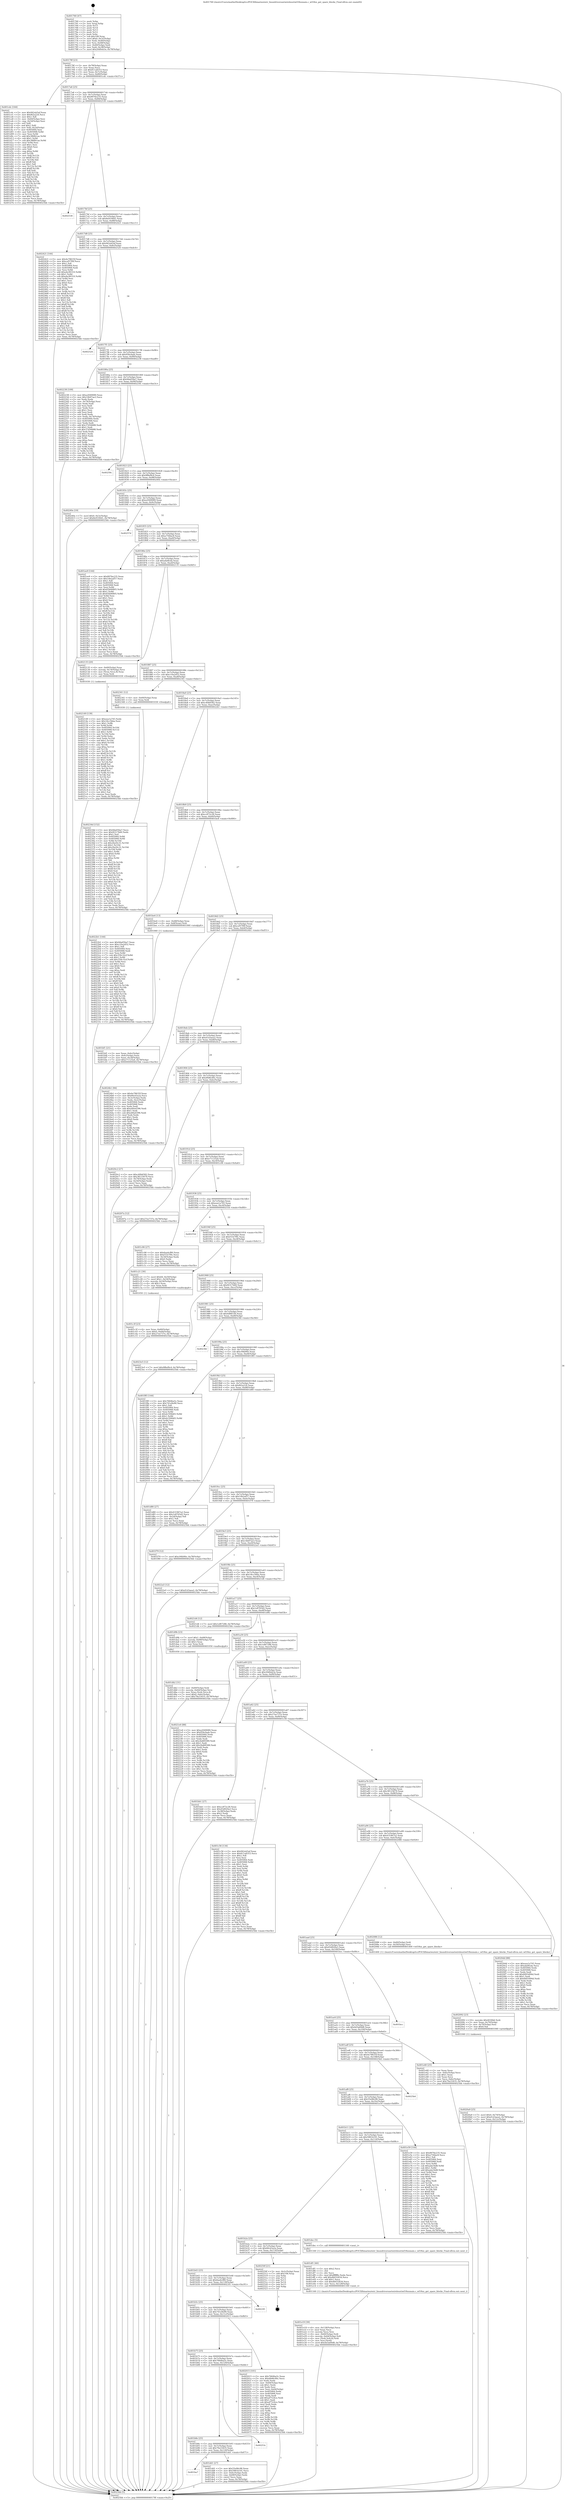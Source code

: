 digraph "0x401760" {
  label = "0x401760 (/mnt/c/Users/mathe/Desktop/tcc/POCII/binaries/extr_linuxdriversnetwirelesstiwl18xxmain.c_wl18xx_get_spare_blocks_Final-ollvm.out::main(0))"
  labelloc = "t"
  node[shape=record]

  Entry [label="",width=0.3,height=0.3,shape=circle,fillcolor=black,style=filled]
  "0x40178f" [label="{
     0x40178f [23]\l
     | [instrs]\l
     &nbsp;&nbsp;0x40178f \<+3\>: mov -0x78(%rbp),%eax\l
     &nbsp;&nbsp;0x401792 \<+2\>: mov %eax,%ecx\l
     &nbsp;&nbsp;0x401794 \<+6\>: sub $0x811a8353,%ecx\l
     &nbsp;&nbsp;0x40179a \<+3\>: mov %eax,-0x7c(%rbp)\l
     &nbsp;&nbsp;0x40179d \<+3\>: mov %ecx,-0x80(%rbp)\l
     &nbsp;&nbsp;0x4017a0 \<+6\>: je 0000000000401cdc \<main+0x57c\>\l
  }"]
  "0x401cdc" [label="{
     0x401cdc [164]\l
     | [instrs]\l
     &nbsp;&nbsp;0x401cdc \<+5\>: mov $0x942eb5af,%eax\l
     &nbsp;&nbsp;0x401ce1 \<+5\>: mov $0xf62a224,%ecx\l
     &nbsp;&nbsp;0x401ce6 \<+2\>: mov $0x1,%dl\l
     &nbsp;&nbsp;0x401ce8 \<+3\>: mov -0x64(%rbp),%esi\l
     &nbsp;&nbsp;0x401ceb \<+3\>: cmp -0x54(%rbp),%esi\l
     &nbsp;&nbsp;0x401cee \<+4\>: setl %dil\l
     &nbsp;&nbsp;0x401cf2 \<+4\>: and $0x1,%dil\l
     &nbsp;&nbsp;0x401cf6 \<+4\>: mov %dil,-0x2d(%rbp)\l
     &nbsp;&nbsp;0x401cfa \<+7\>: mov 0x405064,%esi\l
     &nbsp;&nbsp;0x401d01 \<+8\>: mov 0x405068,%r8d\l
     &nbsp;&nbsp;0x401d09 \<+3\>: mov %esi,%r9d\l
     &nbsp;&nbsp;0x401d0c \<+7\>: add $0x386fb1ae,%r9d\l
     &nbsp;&nbsp;0x401d13 \<+4\>: sub $0x1,%r9d\l
     &nbsp;&nbsp;0x401d17 \<+7\>: sub $0x386fb1ae,%r9d\l
     &nbsp;&nbsp;0x401d1e \<+4\>: imul %r9d,%esi\l
     &nbsp;&nbsp;0x401d22 \<+3\>: and $0x1,%esi\l
     &nbsp;&nbsp;0x401d25 \<+3\>: cmp $0x0,%esi\l
     &nbsp;&nbsp;0x401d28 \<+4\>: sete %dil\l
     &nbsp;&nbsp;0x401d2c \<+4\>: cmp $0xa,%r8d\l
     &nbsp;&nbsp;0x401d30 \<+4\>: setl %r10b\l
     &nbsp;&nbsp;0x401d34 \<+3\>: mov %dil,%r11b\l
     &nbsp;&nbsp;0x401d37 \<+4\>: xor $0xff,%r11b\l
     &nbsp;&nbsp;0x401d3b \<+3\>: mov %r10b,%bl\l
     &nbsp;&nbsp;0x401d3e \<+3\>: xor $0xff,%bl\l
     &nbsp;&nbsp;0x401d41 \<+3\>: xor $0x1,%dl\l
     &nbsp;&nbsp;0x401d44 \<+3\>: mov %r11b,%r14b\l
     &nbsp;&nbsp;0x401d47 \<+4\>: and $0xff,%r14b\l
     &nbsp;&nbsp;0x401d4b \<+3\>: and %dl,%dil\l
     &nbsp;&nbsp;0x401d4e \<+3\>: mov %bl,%r15b\l
     &nbsp;&nbsp;0x401d51 \<+4\>: and $0xff,%r15b\l
     &nbsp;&nbsp;0x401d55 \<+3\>: and %dl,%r10b\l
     &nbsp;&nbsp;0x401d58 \<+3\>: or %dil,%r14b\l
     &nbsp;&nbsp;0x401d5b \<+3\>: or %r10b,%r15b\l
     &nbsp;&nbsp;0x401d5e \<+3\>: xor %r15b,%r14b\l
     &nbsp;&nbsp;0x401d61 \<+3\>: or %bl,%r11b\l
     &nbsp;&nbsp;0x401d64 \<+4\>: xor $0xff,%r11b\l
     &nbsp;&nbsp;0x401d68 \<+3\>: or $0x1,%dl\l
     &nbsp;&nbsp;0x401d6b \<+3\>: and %dl,%r11b\l
     &nbsp;&nbsp;0x401d6e \<+3\>: or %r11b,%r14b\l
     &nbsp;&nbsp;0x401d71 \<+4\>: test $0x1,%r14b\l
     &nbsp;&nbsp;0x401d75 \<+3\>: cmovne %ecx,%eax\l
     &nbsp;&nbsp;0x401d78 \<+3\>: mov %eax,-0x78(%rbp)\l
     &nbsp;&nbsp;0x401d7b \<+5\>: jmp 00000000004025bb \<main+0xe5b\>\l
  }"]
  "0x4017a6" [label="{
     0x4017a6 [25]\l
     | [instrs]\l
     &nbsp;&nbsp;0x4017a6 \<+5\>: jmp 00000000004017ab \<main+0x4b\>\l
     &nbsp;&nbsp;0x4017ab \<+3\>: mov -0x7c(%rbp),%eax\l
     &nbsp;&nbsp;0x4017ae \<+5\>: sub $0x8976e235,%eax\l
     &nbsp;&nbsp;0x4017b3 \<+6\>: mov %eax,-0x84(%rbp)\l
     &nbsp;&nbsp;0x4017b9 \<+6\>: je 0000000000402530 \<main+0xdd0\>\l
  }"]
  Exit [label="",width=0.3,height=0.3,shape=circle,fillcolor=black,style=filled,peripheries=2]
  "0x402530" [label="{
     0x402530\l
  }", style=dashed]
  "0x4017bf" [label="{
     0x4017bf [25]\l
     | [instrs]\l
     &nbsp;&nbsp;0x4017bf \<+5\>: jmp 00000000004017c4 \<main+0x64\>\l
     &nbsp;&nbsp;0x4017c4 \<+3\>: mov -0x7c(%rbp),%eax\l
     &nbsp;&nbsp;0x4017c7 \<+5\>: sub $0x8e9100d1,%eax\l
     &nbsp;&nbsp;0x4017cc \<+6\>: mov %eax,-0x88(%rbp)\l
     &nbsp;&nbsp;0x4017d2 \<+6\>: je 0000000000402421 \<main+0xcc1\>\l
  }"]
  "0x40234d" [label="{
     0x40234d [152]\l
     | [instrs]\l
     &nbsp;&nbsp;0x40234d \<+5\>: mov $0x9da05ba7,%ecx\l
     &nbsp;&nbsp;0x402352 \<+5\>: mov $0xf4317b60,%edx\l
     &nbsp;&nbsp;0x402357 \<+3\>: mov $0x1,%sil\l
     &nbsp;&nbsp;0x40235a \<+8\>: mov 0x405064,%r8d\l
     &nbsp;&nbsp;0x402362 \<+8\>: mov 0x405068,%r9d\l
     &nbsp;&nbsp;0x40236a \<+3\>: mov %r8d,%r10d\l
     &nbsp;&nbsp;0x40236d \<+7\>: sub $0x2fa20c31,%r10d\l
     &nbsp;&nbsp;0x402374 \<+4\>: sub $0x1,%r10d\l
     &nbsp;&nbsp;0x402378 \<+7\>: add $0x2fa20c31,%r10d\l
     &nbsp;&nbsp;0x40237f \<+4\>: imul %r10d,%r8d\l
     &nbsp;&nbsp;0x402383 \<+4\>: and $0x1,%r8d\l
     &nbsp;&nbsp;0x402387 \<+4\>: cmp $0x0,%r8d\l
     &nbsp;&nbsp;0x40238b \<+4\>: sete %r11b\l
     &nbsp;&nbsp;0x40238f \<+4\>: cmp $0xa,%r9d\l
     &nbsp;&nbsp;0x402393 \<+3\>: setl %bl\l
     &nbsp;&nbsp;0x402396 \<+3\>: mov %r11b,%r14b\l
     &nbsp;&nbsp;0x402399 \<+4\>: xor $0xff,%r14b\l
     &nbsp;&nbsp;0x40239d \<+3\>: mov %bl,%r15b\l
     &nbsp;&nbsp;0x4023a0 \<+4\>: xor $0xff,%r15b\l
     &nbsp;&nbsp;0x4023a4 \<+4\>: xor $0x0,%sil\l
     &nbsp;&nbsp;0x4023a8 \<+3\>: mov %r14b,%r12b\l
     &nbsp;&nbsp;0x4023ab \<+4\>: and $0x0,%r12b\l
     &nbsp;&nbsp;0x4023af \<+3\>: and %sil,%r11b\l
     &nbsp;&nbsp;0x4023b2 \<+3\>: mov %r15b,%r13b\l
     &nbsp;&nbsp;0x4023b5 \<+4\>: and $0x0,%r13b\l
     &nbsp;&nbsp;0x4023b9 \<+3\>: and %sil,%bl\l
     &nbsp;&nbsp;0x4023bc \<+3\>: or %r11b,%r12b\l
     &nbsp;&nbsp;0x4023bf \<+3\>: or %bl,%r13b\l
     &nbsp;&nbsp;0x4023c2 \<+3\>: xor %r13b,%r12b\l
     &nbsp;&nbsp;0x4023c5 \<+3\>: or %r15b,%r14b\l
     &nbsp;&nbsp;0x4023c8 \<+4\>: xor $0xff,%r14b\l
     &nbsp;&nbsp;0x4023cc \<+4\>: or $0x0,%sil\l
     &nbsp;&nbsp;0x4023d0 \<+3\>: and %sil,%r14b\l
     &nbsp;&nbsp;0x4023d3 \<+3\>: or %r14b,%r12b\l
     &nbsp;&nbsp;0x4023d6 \<+4\>: test $0x1,%r12b\l
     &nbsp;&nbsp;0x4023da \<+3\>: cmovne %edx,%ecx\l
     &nbsp;&nbsp;0x4023dd \<+3\>: mov %ecx,-0x78(%rbp)\l
     &nbsp;&nbsp;0x4023e0 \<+5\>: jmp 00000000004025bb \<main+0xe5b\>\l
  }"]
  "0x402421" [label="{
     0x402421 [144]\l
     | [instrs]\l
     &nbsp;&nbsp;0x402421 \<+5\>: mov $0x4e78635f,%eax\l
     &nbsp;&nbsp;0x402426 \<+5\>: mov $0xcef57f0f,%ecx\l
     &nbsp;&nbsp;0x40242b \<+2\>: mov $0x1,%dl\l
     &nbsp;&nbsp;0x40242d \<+7\>: mov 0x405064,%esi\l
     &nbsp;&nbsp;0x402434 \<+7\>: mov 0x405068,%edi\l
     &nbsp;&nbsp;0x40243b \<+3\>: mov %esi,%r8d\l
     &nbsp;&nbsp;0x40243e \<+7\>: add $0xebc90310,%r8d\l
     &nbsp;&nbsp;0x402445 \<+4\>: sub $0x1,%r8d\l
     &nbsp;&nbsp;0x402449 \<+7\>: sub $0xebc90310,%r8d\l
     &nbsp;&nbsp;0x402450 \<+4\>: imul %r8d,%esi\l
     &nbsp;&nbsp;0x402454 \<+3\>: and $0x1,%esi\l
     &nbsp;&nbsp;0x402457 \<+3\>: cmp $0x0,%esi\l
     &nbsp;&nbsp;0x40245a \<+4\>: sete %r9b\l
     &nbsp;&nbsp;0x40245e \<+3\>: cmp $0xa,%edi\l
     &nbsp;&nbsp;0x402461 \<+4\>: setl %r10b\l
     &nbsp;&nbsp;0x402465 \<+3\>: mov %r9b,%r11b\l
     &nbsp;&nbsp;0x402468 \<+4\>: xor $0xff,%r11b\l
     &nbsp;&nbsp;0x40246c \<+3\>: mov %r10b,%bl\l
     &nbsp;&nbsp;0x40246f \<+3\>: xor $0xff,%bl\l
     &nbsp;&nbsp;0x402472 \<+3\>: xor $0x1,%dl\l
     &nbsp;&nbsp;0x402475 \<+3\>: mov %r11b,%r14b\l
     &nbsp;&nbsp;0x402478 \<+4\>: and $0xff,%r14b\l
     &nbsp;&nbsp;0x40247c \<+3\>: and %dl,%r9b\l
     &nbsp;&nbsp;0x40247f \<+3\>: mov %bl,%r15b\l
     &nbsp;&nbsp;0x402482 \<+4\>: and $0xff,%r15b\l
     &nbsp;&nbsp;0x402486 \<+3\>: and %dl,%r10b\l
     &nbsp;&nbsp;0x402489 \<+3\>: or %r9b,%r14b\l
     &nbsp;&nbsp;0x40248c \<+3\>: or %r10b,%r15b\l
     &nbsp;&nbsp;0x40248f \<+3\>: xor %r15b,%r14b\l
     &nbsp;&nbsp;0x402492 \<+3\>: or %bl,%r11b\l
     &nbsp;&nbsp;0x402495 \<+4\>: xor $0xff,%r11b\l
     &nbsp;&nbsp;0x402499 \<+3\>: or $0x1,%dl\l
     &nbsp;&nbsp;0x40249c \<+3\>: and %dl,%r11b\l
     &nbsp;&nbsp;0x40249f \<+3\>: or %r11b,%r14b\l
     &nbsp;&nbsp;0x4024a2 \<+4\>: test $0x1,%r14b\l
     &nbsp;&nbsp;0x4024a6 \<+3\>: cmovne %ecx,%eax\l
     &nbsp;&nbsp;0x4024a9 \<+3\>: mov %eax,-0x78(%rbp)\l
     &nbsp;&nbsp;0x4024ac \<+5\>: jmp 00000000004025bb \<main+0xe5b\>\l
  }"]
  "0x4017d8" [label="{
     0x4017d8 [25]\l
     | [instrs]\l
     &nbsp;&nbsp;0x4017d8 \<+5\>: jmp 00000000004017dd \<main+0x7d\>\l
     &nbsp;&nbsp;0x4017dd \<+3\>: mov -0x7c(%rbp),%eax\l
     &nbsp;&nbsp;0x4017e0 \<+5\>: sub $0x942eb5af,%eax\l
     &nbsp;&nbsp;0x4017e5 \<+6\>: mov %eax,-0x8c(%rbp)\l
     &nbsp;&nbsp;0x4017eb \<+6\>: je 0000000000402524 \<main+0xdc4\>\l
  }"]
  "0x402149" [label="{
     0x402149 [139]\l
     | [instrs]\l
     &nbsp;&nbsp;0x402149 \<+5\>: mov $0xeea1a745,%edx\l
     &nbsp;&nbsp;0x40214e \<+5\>: mov $0x18cc5bba,%esi\l
     &nbsp;&nbsp;0x402153 \<+3\>: mov $0x1,%r8b\l
     &nbsp;&nbsp;0x402156 \<+3\>: xor %r9d,%r9d\l
     &nbsp;&nbsp;0x402159 \<+8\>: mov 0x405064,%r10d\l
     &nbsp;&nbsp;0x402161 \<+8\>: mov 0x405068,%r11d\l
     &nbsp;&nbsp;0x402169 \<+4\>: sub $0x1,%r9d\l
     &nbsp;&nbsp;0x40216d \<+3\>: mov %r10d,%ebx\l
     &nbsp;&nbsp;0x402170 \<+3\>: add %r9d,%ebx\l
     &nbsp;&nbsp;0x402173 \<+4\>: imul %ebx,%r10d\l
     &nbsp;&nbsp;0x402177 \<+4\>: and $0x1,%r10d\l
     &nbsp;&nbsp;0x40217b \<+4\>: cmp $0x0,%r10d\l
     &nbsp;&nbsp;0x40217f \<+4\>: sete %r14b\l
     &nbsp;&nbsp;0x402183 \<+4\>: cmp $0xa,%r11d\l
     &nbsp;&nbsp;0x402187 \<+4\>: setl %r15b\l
     &nbsp;&nbsp;0x40218b \<+3\>: mov %r14b,%r12b\l
     &nbsp;&nbsp;0x40218e \<+4\>: xor $0xff,%r12b\l
     &nbsp;&nbsp;0x402192 \<+3\>: mov %r15b,%r13b\l
     &nbsp;&nbsp;0x402195 \<+4\>: xor $0xff,%r13b\l
     &nbsp;&nbsp;0x402199 \<+4\>: xor $0x1,%r8b\l
     &nbsp;&nbsp;0x40219d \<+3\>: mov %r12b,%al\l
     &nbsp;&nbsp;0x4021a0 \<+2\>: and $0xff,%al\l
     &nbsp;&nbsp;0x4021a2 \<+3\>: and %r8b,%r14b\l
     &nbsp;&nbsp;0x4021a5 \<+3\>: mov %r13b,%cl\l
     &nbsp;&nbsp;0x4021a8 \<+3\>: and $0xff,%cl\l
     &nbsp;&nbsp;0x4021ab \<+3\>: and %r8b,%r15b\l
     &nbsp;&nbsp;0x4021ae \<+3\>: or %r14b,%al\l
     &nbsp;&nbsp;0x4021b1 \<+3\>: or %r15b,%cl\l
     &nbsp;&nbsp;0x4021b4 \<+2\>: xor %cl,%al\l
     &nbsp;&nbsp;0x4021b6 \<+3\>: or %r13b,%r12b\l
     &nbsp;&nbsp;0x4021b9 \<+4\>: xor $0xff,%r12b\l
     &nbsp;&nbsp;0x4021bd \<+4\>: or $0x1,%r8b\l
     &nbsp;&nbsp;0x4021c1 \<+3\>: and %r8b,%r12b\l
     &nbsp;&nbsp;0x4021c4 \<+3\>: or %r12b,%al\l
     &nbsp;&nbsp;0x4021c7 \<+2\>: test $0x1,%al\l
     &nbsp;&nbsp;0x4021c9 \<+3\>: cmovne %esi,%edx\l
     &nbsp;&nbsp;0x4021cc \<+3\>: mov %edx,-0x78(%rbp)\l
     &nbsp;&nbsp;0x4021cf \<+5\>: jmp 00000000004025bb \<main+0xe5b\>\l
  }"]
  "0x402524" [label="{
     0x402524\l
  }", style=dashed]
  "0x4017f1" [label="{
     0x4017f1 [25]\l
     | [instrs]\l
     &nbsp;&nbsp;0x4017f1 \<+5\>: jmp 00000000004017f6 \<main+0x96\>\l
     &nbsp;&nbsp;0x4017f6 \<+3\>: mov -0x7c(%rbp),%eax\l
     &nbsp;&nbsp;0x4017f9 \<+5\>: sub $0x956cfaab,%eax\l
     &nbsp;&nbsp;0x4017fe \<+6\>: mov %eax,-0x90(%rbp)\l
     &nbsp;&nbsp;0x401804 \<+6\>: je 0000000000402238 \<main+0xad8\>\l
  }"]
  "0x4020a9" [label="{
     0x4020a9 [25]\l
     | [instrs]\l
     &nbsp;&nbsp;0x4020a9 \<+7\>: movl $0x0,-0x74(%rbp)\l
     &nbsp;&nbsp;0x4020b0 \<+7\>: movl $0xd1d3aea2,-0x78(%rbp)\l
     &nbsp;&nbsp;0x4020b7 \<+6\>: mov %eax,-0x12c(%rbp)\l
     &nbsp;&nbsp;0x4020bd \<+5\>: jmp 00000000004025bb \<main+0xe5b\>\l
  }"]
  "0x402238" [label="{
     0x402238 [109]\l
     | [instrs]\l
     &nbsp;&nbsp;0x402238 \<+5\>: mov $0xa2049089,%eax\l
     &nbsp;&nbsp;0x40223d \<+5\>: mov $0x14b97ae3,%ecx\l
     &nbsp;&nbsp;0x402242 \<+2\>: xor %edx,%edx\l
     &nbsp;&nbsp;0x402244 \<+3\>: mov -0x74(%rbp),%esi\l
     &nbsp;&nbsp;0x402247 \<+2\>: mov %edx,%edi\l
     &nbsp;&nbsp;0x402249 \<+2\>: sub %esi,%edi\l
     &nbsp;&nbsp;0x40224b \<+2\>: mov %edx,%esi\l
     &nbsp;&nbsp;0x40224d \<+3\>: sub $0x1,%esi\l
     &nbsp;&nbsp;0x402250 \<+2\>: add %esi,%edi\l
     &nbsp;&nbsp;0x402252 \<+2\>: sub %edi,%edx\l
     &nbsp;&nbsp;0x402254 \<+3\>: mov %edx,-0x74(%rbp)\l
     &nbsp;&nbsp;0x402257 \<+7\>: mov 0x405064,%edx\l
     &nbsp;&nbsp;0x40225e \<+7\>: mov 0x405068,%esi\l
     &nbsp;&nbsp;0x402265 \<+2\>: mov %edx,%edi\l
     &nbsp;&nbsp;0x402267 \<+6\>: add $0x37d56688,%edi\l
     &nbsp;&nbsp;0x40226d \<+3\>: sub $0x1,%edi\l
     &nbsp;&nbsp;0x402270 \<+6\>: sub $0x37d56688,%edi\l
     &nbsp;&nbsp;0x402276 \<+3\>: imul %edi,%edx\l
     &nbsp;&nbsp;0x402279 \<+3\>: and $0x1,%edx\l
     &nbsp;&nbsp;0x40227c \<+3\>: cmp $0x0,%edx\l
     &nbsp;&nbsp;0x40227f \<+4\>: sete %r8b\l
     &nbsp;&nbsp;0x402283 \<+3\>: cmp $0xa,%esi\l
     &nbsp;&nbsp;0x402286 \<+4\>: setl %r9b\l
     &nbsp;&nbsp;0x40228a \<+3\>: mov %r8b,%r10b\l
     &nbsp;&nbsp;0x40228d \<+3\>: and %r9b,%r10b\l
     &nbsp;&nbsp;0x402290 \<+3\>: xor %r9b,%r8b\l
     &nbsp;&nbsp;0x402293 \<+3\>: or %r8b,%r10b\l
     &nbsp;&nbsp;0x402296 \<+4\>: test $0x1,%r10b\l
     &nbsp;&nbsp;0x40229a \<+3\>: cmovne %ecx,%eax\l
     &nbsp;&nbsp;0x40229d \<+3\>: mov %eax,-0x78(%rbp)\l
     &nbsp;&nbsp;0x4022a0 \<+5\>: jmp 00000000004025bb \<main+0xe5b\>\l
  }"]
  "0x40180a" [label="{
     0x40180a [25]\l
     | [instrs]\l
     &nbsp;&nbsp;0x40180a \<+5\>: jmp 000000000040180f \<main+0xaf\>\l
     &nbsp;&nbsp;0x40180f \<+3\>: mov -0x7c(%rbp),%eax\l
     &nbsp;&nbsp;0x401812 \<+5\>: sub $0x9da05ba7,%eax\l
     &nbsp;&nbsp;0x401817 \<+6\>: mov %eax,-0x94(%rbp)\l
     &nbsp;&nbsp;0x40181d \<+6\>: je 000000000040259c \<main+0xe3c\>\l
  }"]
  "0x402092" [label="{
     0x402092 [23]\l
     | [instrs]\l
     &nbsp;&nbsp;0x402092 \<+10\>: movabs $0x4030b6,%rdi\l
     &nbsp;&nbsp;0x40209c \<+3\>: mov %eax,-0x70(%rbp)\l
     &nbsp;&nbsp;0x40209f \<+3\>: mov -0x70(%rbp),%esi\l
     &nbsp;&nbsp;0x4020a2 \<+2\>: mov $0x0,%al\l
     &nbsp;&nbsp;0x4020a4 \<+5\>: call 0000000000401040 \<printf@plt\>\l
     | [calls]\l
     &nbsp;&nbsp;0x401040 \{1\} (unknown)\l
  }"]
  "0x40259c" [label="{
     0x40259c\l
  }", style=dashed]
  "0x401823" [label="{
     0x401823 [25]\l
     | [instrs]\l
     &nbsp;&nbsp;0x401823 \<+5\>: jmp 0000000000401828 \<main+0xc8\>\l
     &nbsp;&nbsp;0x401828 \<+3\>: mov -0x7c(%rbp),%eax\l
     &nbsp;&nbsp;0x40182b \<+5\>: sub $0x9f8ef9c4,%eax\l
     &nbsp;&nbsp;0x401830 \<+6\>: mov %eax,-0x98(%rbp)\l
     &nbsp;&nbsp;0x401836 \<+6\>: je 000000000040240e \<main+0xcae\>\l
  }"]
  "0x401e19" [label="{
     0x401e19 [39]\l
     | [instrs]\l
     &nbsp;&nbsp;0x401e19 \<+6\>: mov -0x128(%rbp),%ecx\l
     &nbsp;&nbsp;0x401e1f \<+3\>: imul %eax,%ecx\l
     &nbsp;&nbsp;0x401e22 \<+3\>: movslq %ecx,%rsi\l
     &nbsp;&nbsp;0x401e25 \<+4\>: mov -0x60(%rbp),%rdi\l
     &nbsp;&nbsp;0x401e29 \<+4\>: movslq -0x64(%rbp),%r8\l
     &nbsp;&nbsp;0x401e2d \<+4\>: mov (%rdi,%r8,8),%rdi\l
     &nbsp;&nbsp;0x401e31 \<+3\>: mov %rsi,(%rdi)\l
     &nbsp;&nbsp;0x401e34 \<+7\>: movl $0x4d3a69d8,-0x78(%rbp)\l
     &nbsp;&nbsp;0x401e3b \<+5\>: jmp 00000000004025bb \<main+0xe5b\>\l
  }"]
  "0x40240e" [label="{
     0x40240e [19]\l
     | [instrs]\l
     &nbsp;&nbsp;0x40240e \<+7\>: movl $0x0,-0x3c(%rbp)\l
     &nbsp;&nbsp;0x402415 \<+7\>: movl $0x8e9100d1,-0x78(%rbp)\l
     &nbsp;&nbsp;0x40241c \<+5\>: jmp 00000000004025bb \<main+0xe5b\>\l
  }"]
  "0x40183c" [label="{
     0x40183c [25]\l
     | [instrs]\l
     &nbsp;&nbsp;0x40183c \<+5\>: jmp 0000000000401841 \<main+0xe1\>\l
     &nbsp;&nbsp;0x401841 \<+3\>: mov -0x7c(%rbp),%eax\l
     &nbsp;&nbsp;0x401844 \<+5\>: sub $0xa2049089,%eax\l
     &nbsp;&nbsp;0x401849 \<+6\>: mov %eax,-0x9c(%rbp)\l
     &nbsp;&nbsp;0x40184f \<+6\>: je 000000000040257d \<main+0xe1d\>\l
  }"]
  "0x401df1" [label="{
     0x401df1 [40]\l
     | [instrs]\l
     &nbsp;&nbsp;0x401df1 \<+5\>: mov $0x2,%ecx\l
     &nbsp;&nbsp;0x401df6 \<+1\>: cltd\l
     &nbsp;&nbsp;0x401df7 \<+2\>: idiv %ecx\l
     &nbsp;&nbsp;0x401df9 \<+6\>: imul $0xfffffffe,%edx,%ecx\l
     &nbsp;&nbsp;0x401dff \<+6\>: add $0xdb032834,%ecx\l
     &nbsp;&nbsp;0x401e05 \<+3\>: add $0x1,%ecx\l
     &nbsp;&nbsp;0x401e08 \<+6\>: sub $0xdb032834,%ecx\l
     &nbsp;&nbsp;0x401e0e \<+6\>: mov %ecx,-0x128(%rbp)\l
     &nbsp;&nbsp;0x401e14 \<+5\>: call 0000000000401160 \<next_i\>\l
     | [calls]\l
     &nbsp;&nbsp;0x401160 \{1\} (/mnt/c/Users/mathe/Desktop/tcc/POCII/binaries/extr_linuxdriversnetwirelesstiwl18xxmain.c_wl18xx_get_spare_blocks_Final-ollvm.out::next_i)\l
  }"]
  "0x40257d" [label="{
     0x40257d\l
  }", style=dashed]
  "0x401855" [label="{
     0x401855 [25]\l
     | [instrs]\l
     &nbsp;&nbsp;0x401855 \<+5\>: jmp 000000000040185a \<main+0xfa\>\l
     &nbsp;&nbsp;0x40185a \<+3\>: mov -0x7c(%rbp),%eax\l
     &nbsp;&nbsp;0x40185d \<+5\>: sub $0xa75fdac8,%eax\l
     &nbsp;&nbsp;0x401862 \<+6\>: mov %eax,-0xa0(%rbp)\l
     &nbsp;&nbsp;0x401868 \<+6\>: je 0000000000401ee9 \<main+0x789\>\l
  }"]
  "0x401ba7" [label="{
     0x401ba7\l
  }", style=dashed]
  "0x401ee9" [label="{
     0x401ee9 [144]\l
     | [instrs]\l
     &nbsp;&nbsp;0x401ee9 \<+5\>: mov $0x8976e235,%eax\l
     &nbsp;&nbsp;0x401eee \<+5\>: mov $0x10b2af57,%ecx\l
     &nbsp;&nbsp;0x401ef3 \<+2\>: mov $0x1,%dl\l
     &nbsp;&nbsp;0x401ef5 \<+7\>: mov 0x405064,%esi\l
     &nbsp;&nbsp;0x401efc \<+7\>: mov 0x405068,%edi\l
     &nbsp;&nbsp;0x401f03 \<+3\>: mov %esi,%r8d\l
     &nbsp;&nbsp;0x401f06 \<+7\>: add $0x83b06805,%r8d\l
     &nbsp;&nbsp;0x401f0d \<+4\>: sub $0x1,%r8d\l
     &nbsp;&nbsp;0x401f11 \<+7\>: sub $0x83b06805,%r8d\l
     &nbsp;&nbsp;0x401f18 \<+4\>: imul %r8d,%esi\l
     &nbsp;&nbsp;0x401f1c \<+3\>: and $0x1,%esi\l
     &nbsp;&nbsp;0x401f1f \<+3\>: cmp $0x0,%esi\l
     &nbsp;&nbsp;0x401f22 \<+4\>: sete %r9b\l
     &nbsp;&nbsp;0x401f26 \<+3\>: cmp $0xa,%edi\l
     &nbsp;&nbsp;0x401f29 \<+4\>: setl %r10b\l
     &nbsp;&nbsp;0x401f2d \<+3\>: mov %r9b,%r11b\l
     &nbsp;&nbsp;0x401f30 \<+4\>: xor $0xff,%r11b\l
     &nbsp;&nbsp;0x401f34 \<+3\>: mov %r10b,%bl\l
     &nbsp;&nbsp;0x401f37 \<+3\>: xor $0xff,%bl\l
     &nbsp;&nbsp;0x401f3a \<+3\>: xor $0x0,%dl\l
     &nbsp;&nbsp;0x401f3d \<+3\>: mov %r11b,%r14b\l
     &nbsp;&nbsp;0x401f40 \<+4\>: and $0x0,%r14b\l
     &nbsp;&nbsp;0x401f44 \<+3\>: and %dl,%r9b\l
     &nbsp;&nbsp;0x401f47 \<+3\>: mov %bl,%r15b\l
     &nbsp;&nbsp;0x401f4a \<+4\>: and $0x0,%r15b\l
     &nbsp;&nbsp;0x401f4e \<+3\>: and %dl,%r10b\l
     &nbsp;&nbsp;0x401f51 \<+3\>: or %r9b,%r14b\l
     &nbsp;&nbsp;0x401f54 \<+3\>: or %r10b,%r15b\l
     &nbsp;&nbsp;0x401f57 \<+3\>: xor %r15b,%r14b\l
     &nbsp;&nbsp;0x401f5a \<+3\>: or %bl,%r11b\l
     &nbsp;&nbsp;0x401f5d \<+4\>: xor $0xff,%r11b\l
     &nbsp;&nbsp;0x401f61 \<+3\>: or $0x0,%dl\l
     &nbsp;&nbsp;0x401f64 \<+3\>: and %dl,%r11b\l
     &nbsp;&nbsp;0x401f67 \<+3\>: or %r11b,%r14b\l
     &nbsp;&nbsp;0x401f6a \<+4\>: test $0x1,%r14b\l
     &nbsp;&nbsp;0x401f6e \<+3\>: cmovne %ecx,%eax\l
     &nbsp;&nbsp;0x401f71 \<+3\>: mov %eax,-0x78(%rbp)\l
     &nbsp;&nbsp;0x401f74 \<+5\>: jmp 00000000004025bb \<main+0xe5b\>\l
  }"]
  "0x40186e" [label="{
     0x40186e [25]\l
     | [instrs]\l
     &nbsp;&nbsp;0x40186e \<+5\>: jmp 0000000000401873 \<main+0x113\>\l
     &nbsp;&nbsp;0x401873 \<+3\>: mov -0x7c(%rbp),%eax\l
     &nbsp;&nbsp;0x401876 \<+5\>: sub $0xafa0fcda,%eax\l
     &nbsp;&nbsp;0x40187b \<+6\>: mov %eax,-0xa4(%rbp)\l
     &nbsp;&nbsp;0x401881 \<+6\>: je 0000000000402135 \<main+0x9d5\>\l
  }"]
  "0x401dd1" [label="{
     0x401dd1 [27]\l
     | [instrs]\l
     &nbsp;&nbsp;0x401dd1 \<+5\>: mov $0x55e96c98,%eax\l
     &nbsp;&nbsp;0x401dd6 \<+5\>: mov $0x5981b191,%ecx\l
     &nbsp;&nbsp;0x401ddb \<+3\>: mov -0x6c(%rbp),%edx\l
     &nbsp;&nbsp;0x401dde \<+3\>: cmp -0x68(%rbp),%edx\l
     &nbsp;&nbsp;0x401de1 \<+3\>: cmovl %ecx,%eax\l
     &nbsp;&nbsp;0x401de4 \<+3\>: mov %eax,-0x78(%rbp)\l
     &nbsp;&nbsp;0x401de7 \<+5\>: jmp 00000000004025bb \<main+0xe5b\>\l
  }"]
  "0x402135" [label="{
     0x402135 [20]\l
     | [instrs]\l
     &nbsp;&nbsp;0x402135 \<+4\>: mov -0x60(%rbp),%rax\l
     &nbsp;&nbsp;0x402139 \<+4\>: movslq -0x74(%rbp),%rcx\l
     &nbsp;&nbsp;0x40213d \<+4\>: mov (%rax,%rcx,8),%rax\l
     &nbsp;&nbsp;0x402141 \<+3\>: mov %rax,%rdi\l
     &nbsp;&nbsp;0x402144 \<+5\>: call 0000000000401030 \<free@plt\>\l
     | [calls]\l
     &nbsp;&nbsp;0x401030 \{1\} (unknown)\l
  }"]
  "0x401887" [label="{
     0x401887 [25]\l
     | [instrs]\l
     &nbsp;&nbsp;0x401887 \<+5\>: jmp 000000000040188c \<main+0x12c\>\l
     &nbsp;&nbsp;0x40188c \<+3\>: mov -0x7c(%rbp),%eax\l
     &nbsp;&nbsp;0x40188f \<+5\>: sub $0xc10a2d52,%eax\l
     &nbsp;&nbsp;0x401894 \<+6\>: mov %eax,-0xa8(%rbp)\l
     &nbsp;&nbsp;0x40189a \<+6\>: je 0000000000402341 \<main+0xbe1\>\l
  }"]
  "0x401b8e" [label="{
     0x401b8e [25]\l
     | [instrs]\l
     &nbsp;&nbsp;0x401b8e \<+5\>: jmp 0000000000401b93 \<main+0x433\>\l
     &nbsp;&nbsp;0x401b93 \<+3\>: mov -0x7c(%rbp),%eax\l
     &nbsp;&nbsp;0x401b96 \<+5\>: sub $0x79a33435,%eax\l
     &nbsp;&nbsp;0x401b9b \<+6\>: mov %eax,-0x124(%rbp)\l
     &nbsp;&nbsp;0x401ba1 \<+6\>: je 0000000000401dd1 \<main+0x671\>\l
  }"]
  "0x402341" [label="{
     0x402341 [12]\l
     | [instrs]\l
     &nbsp;&nbsp;0x402341 \<+4\>: mov -0x60(%rbp),%rax\l
     &nbsp;&nbsp;0x402345 \<+3\>: mov %rax,%rdi\l
     &nbsp;&nbsp;0x402348 \<+5\>: call 0000000000401030 \<free@plt\>\l
     | [calls]\l
     &nbsp;&nbsp;0x401030 \{1\} (unknown)\l
  }"]
  "0x4018a0" [label="{
     0x4018a0 [25]\l
     | [instrs]\l
     &nbsp;&nbsp;0x4018a0 \<+5\>: jmp 00000000004018a5 \<main+0x145\>\l
     &nbsp;&nbsp;0x4018a5 \<+3\>: mov -0x7c(%rbp),%eax\l
     &nbsp;&nbsp;0x4018a8 \<+5\>: sub $0xc40b6582,%eax\l
     &nbsp;&nbsp;0x4018ad \<+6\>: mov %eax,-0xac(%rbp)\l
     &nbsp;&nbsp;0x4018b3 \<+6\>: je 00000000004022b1 \<main+0xb51\>\l
  }"]
  "0x40253c" [label="{
     0x40253c\l
  }", style=dashed]
  "0x4022b1" [label="{
     0x4022b1 [144]\l
     | [instrs]\l
     &nbsp;&nbsp;0x4022b1 \<+5\>: mov $0x9da05ba7,%eax\l
     &nbsp;&nbsp;0x4022b6 \<+5\>: mov $0xc10a2d52,%ecx\l
     &nbsp;&nbsp;0x4022bb \<+2\>: mov $0x1,%dl\l
     &nbsp;&nbsp;0x4022bd \<+7\>: mov 0x405064,%esi\l
     &nbsp;&nbsp;0x4022c4 \<+7\>: mov 0x405068,%edi\l
     &nbsp;&nbsp;0x4022cb \<+3\>: mov %esi,%r8d\l
     &nbsp;&nbsp;0x4022ce \<+7\>: sub $0x359c32cf,%r8d\l
     &nbsp;&nbsp;0x4022d5 \<+4\>: sub $0x1,%r8d\l
     &nbsp;&nbsp;0x4022d9 \<+7\>: add $0x359c32cf,%r8d\l
     &nbsp;&nbsp;0x4022e0 \<+4\>: imul %r8d,%esi\l
     &nbsp;&nbsp;0x4022e4 \<+3\>: and $0x1,%esi\l
     &nbsp;&nbsp;0x4022e7 \<+3\>: cmp $0x0,%esi\l
     &nbsp;&nbsp;0x4022ea \<+4\>: sete %r9b\l
     &nbsp;&nbsp;0x4022ee \<+3\>: cmp $0xa,%edi\l
     &nbsp;&nbsp;0x4022f1 \<+4\>: setl %r10b\l
     &nbsp;&nbsp;0x4022f5 \<+3\>: mov %r9b,%r11b\l
     &nbsp;&nbsp;0x4022f8 \<+4\>: xor $0xff,%r11b\l
     &nbsp;&nbsp;0x4022fc \<+3\>: mov %r10b,%bl\l
     &nbsp;&nbsp;0x4022ff \<+3\>: xor $0xff,%bl\l
     &nbsp;&nbsp;0x402302 \<+3\>: xor $0x0,%dl\l
     &nbsp;&nbsp;0x402305 \<+3\>: mov %r11b,%r14b\l
     &nbsp;&nbsp;0x402308 \<+4\>: and $0x0,%r14b\l
     &nbsp;&nbsp;0x40230c \<+3\>: and %dl,%r9b\l
     &nbsp;&nbsp;0x40230f \<+3\>: mov %bl,%r15b\l
     &nbsp;&nbsp;0x402312 \<+4\>: and $0x0,%r15b\l
     &nbsp;&nbsp;0x402316 \<+3\>: and %dl,%r10b\l
     &nbsp;&nbsp;0x402319 \<+3\>: or %r9b,%r14b\l
     &nbsp;&nbsp;0x40231c \<+3\>: or %r10b,%r15b\l
     &nbsp;&nbsp;0x40231f \<+3\>: xor %r15b,%r14b\l
     &nbsp;&nbsp;0x402322 \<+3\>: or %bl,%r11b\l
     &nbsp;&nbsp;0x402325 \<+4\>: xor $0xff,%r11b\l
     &nbsp;&nbsp;0x402329 \<+3\>: or $0x0,%dl\l
     &nbsp;&nbsp;0x40232c \<+3\>: and %dl,%r11b\l
     &nbsp;&nbsp;0x40232f \<+3\>: or %r11b,%r14b\l
     &nbsp;&nbsp;0x402332 \<+4\>: test $0x1,%r14b\l
     &nbsp;&nbsp;0x402336 \<+3\>: cmovne %ecx,%eax\l
     &nbsp;&nbsp;0x402339 \<+3\>: mov %eax,-0x78(%rbp)\l
     &nbsp;&nbsp;0x40233c \<+5\>: jmp 00000000004025bb \<main+0xe5b\>\l
  }"]
  "0x4018b9" [label="{
     0x4018b9 [25]\l
     | [instrs]\l
     &nbsp;&nbsp;0x4018b9 \<+5\>: jmp 00000000004018be \<main+0x15e\>\l
     &nbsp;&nbsp;0x4018be \<+3\>: mov -0x7c(%rbp),%eax\l
     &nbsp;&nbsp;0x4018c1 \<+5\>: sub $0xcc872c28,%eax\l
     &nbsp;&nbsp;0x4018c6 \<+6\>: mov %eax,-0xb0(%rbp)\l
     &nbsp;&nbsp;0x4018cc \<+6\>: je 0000000000401be4 \<main+0x484\>\l
  }"]
  "0x401b75" [label="{
     0x401b75 [25]\l
     | [instrs]\l
     &nbsp;&nbsp;0x401b75 \<+5\>: jmp 0000000000401b7a \<main+0x41a\>\l
     &nbsp;&nbsp;0x401b7a \<+3\>: mov -0x7c(%rbp),%eax\l
     &nbsp;&nbsp;0x401b7d \<+5\>: sub $0x7664ba5c,%eax\l
     &nbsp;&nbsp;0x401b82 \<+6\>: mov %eax,-0x120(%rbp)\l
     &nbsp;&nbsp;0x401b88 \<+6\>: je 000000000040253c \<main+0xddc\>\l
  }"]
  "0x401be4" [label="{
     0x401be4 [13]\l
     | [instrs]\l
     &nbsp;&nbsp;0x401be4 \<+4\>: mov -0x48(%rbp),%rax\l
     &nbsp;&nbsp;0x401be8 \<+4\>: mov 0x8(%rax),%rdi\l
     &nbsp;&nbsp;0x401bec \<+5\>: call 0000000000401060 \<atoi@plt\>\l
     | [calls]\l
     &nbsp;&nbsp;0x401060 \{1\} (unknown)\l
  }"]
  "0x4018d2" [label="{
     0x4018d2 [25]\l
     | [instrs]\l
     &nbsp;&nbsp;0x4018d2 \<+5\>: jmp 00000000004018d7 \<main+0x177\>\l
     &nbsp;&nbsp;0x4018d7 \<+3\>: mov -0x7c(%rbp),%eax\l
     &nbsp;&nbsp;0x4018da \<+5\>: sub $0xcef57f0f,%eax\l
     &nbsp;&nbsp;0x4018df \<+6\>: mov %eax,-0xb4(%rbp)\l
     &nbsp;&nbsp;0x4018e5 \<+6\>: je 00000000004024b1 \<main+0xd51\>\l
  }"]
  "0x402015" [label="{
     0x402015 [101]\l
     | [instrs]\l
     &nbsp;&nbsp;0x402015 \<+5\>: mov $0x7664ba5c,%eax\l
     &nbsp;&nbsp;0x40201a \<+5\>: mov $0xd9d6c84c,%ecx\l
     &nbsp;&nbsp;0x40201f \<+2\>: xor %edx,%edx\l
     &nbsp;&nbsp;0x402021 \<+3\>: mov -0x64(%rbp),%esi\l
     &nbsp;&nbsp;0x402024 \<+3\>: sub $0x1,%edx\l
     &nbsp;&nbsp;0x402027 \<+2\>: sub %edx,%esi\l
     &nbsp;&nbsp;0x402029 \<+3\>: mov %esi,-0x64(%rbp)\l
     &nbsp;&nbsp;0x40202c \<+7\>: mov 0x405064,%edx\l
     &nbsp;&nbsp;0x402033 \<+7\>: mov 0x405068,%esi\l
     &nbsp;&nbsp;0x40203a \<+2\>: mov %edx,%edi\l
     &nbsp;&nbsp;0x40203c \<+6\>: add $0xaf7524ce,%edi\l
     &nbsp;&nbsp;0x402042 \<+3\>: sub $0x1,%edi\l
     &nbsp;&nbsp;0x402045 \<+6\>: sub $0xaf7524ce,%edi\l
     &nbsp;&nbsp;0x40204b \<+3\>: imul %edi,%edx\l
     &nbsp;&nbsp;0x40204e \<+3\>: and $0x1,%edx\l
     &nbsp;&nbsp;0x402051 \<+3\>: cmp $0x0,%edx\l
     &nbsp;&nbsp;0x402054 \<+4\>: sete %r8b\l
     &nbsp;&nbsp;0x402058 \<+3\>: cmp $0xa,%esi\l
     &nbsp;&nbsp;0x40205b \<+4\>: setl %r9b\l
     &nbsp;&nbsp;0x40205f \<+3\>: mov %r8b,%r10b\l
     &nbsp;&nbsp;0x402062 \<+3\>: and %r9b,%r10b\l
     &nbsp;&nbsp;0x402065 \<+3\>: xor %r9b,%r8b\l
     &nbsp;&nbsp;0x402068 \<+3\>: or %r8b,%r10b\l
     &nbsp;&nbsp;0x40206b \<+4\>: test $0x1,%r10b\l
     &nbsp;&nbsp;0x40206f \<+3\>: cmovne %ecx,%eax\l
     &nbsp;&nbsp;0x402072 \<+3\>: mov %eax,-0x78(%rbp)\l
     &nbsp;&nbsp;0x402075 \<+5\>: jmp 00000000004025bb \<main+0xe5b\>\l
  }"]
  "0x4024b1" [label="{
     0x4024b1 [94]\l
     | [instrs]\l
     &nbsp;&nbsp;0x4024b1 \<+5\>: mov $0x4e78635f,%eax\l
     &nbsp;&nbsp;0x4024b6 \<+5\>: mov $0x66cb5a2a,%ecx\l
     &nbsp;&nbsp;0x4024bb \<+3\>: mov -0x3c(%rbp),%edx\l
     &nbsp;&nbsp;0x4024be \<+3\>: mov %edx,-0x2c(%rbp)\l
     &nbsp;&nbsp;0x4024c1 \<+7\>: mov 0x405064,%edx\l
     &nbsp;&nbsp;0x4024c8 \<+7\>: mov 0x405068,%esi\l
     &nbsp;&nbsp;0x4024cf \<+2\>: mov %edx,%edi\l
     &nbsp;&nbsp;0x4024d1 \<+6\>: add $0xe60a4396,%edi\l
     &nbsp;&nbsp;0x4024d7 \<+3\>: sub $0x1,%edi\l
     &nbsp;&nbsp;0x4024da \<+6\>: sub $0xe60a4396,%edi\l
     &nbsp;&nbsp;0x4024e0 \<+3\>: imul %edi,%edx\l
     &nbsp;&nbsp;0x4024e3 \<+3\>: and $0x1,%edx\l
     &nbsp;&nbsp;0x4024e6 \<+3\>: cmp $0x0,%edx\l
     &nbsp;&nbsp;0x4024e9 \<+4\>: sete %r8b\l
     &nbsp;&nbsp;0x4024ed \<+3\>: cmp $0xa,%esi\l
     &nbsp;&nbsp;0x4024f0 \<+4\>: setl %r9b\l
     &nbsp;&nbsp;0x4024f4 \<+3\>: mov %r8b,%r10b\l
     &nbsp;&nbsp;0x4024f7 \<+3\>: and %r9b,%r10b\l
     &nbsp;&nbsp;0x4024fa \<+3\>: xor %r9b,%r8b\l
     &nbsp;&nbsp;0x4024fd \<+3\>: or %r8b,%r10b\l
     &nbsp;&nbsp;0x402500 \<+4\>: test $0x1,%r10b\l
     &nbsp;&nbsp;0x402504 \<+3\>: cmovne %ecx,%eax\l
     &nbsp;&nbsp;0x402507 \<+3\>: mov %eax,-0x78(%rbp)\l
     &nbsp;&nbsp;0x40250a \<+5\>: jmp 00000000004025bb \<main+0xe5b\>\l
  }"]
  "0x4018eb" [label="{
     0x4018eb [25]\l
     | [instrs]\l
     &nbsp;&nbsp;0x4018eb \<+5\>: jmp 00000000004018f0 \<main+0x190\>\l
     &nbsp;&nbsp;0x4018f0 \<+3\>: mov -0x7c(%rbp),%eax\l
     &nbsp;&nbsp;0x4018f3 \<+5\>: sub $0xd1d3aea2,%eax\l
     &nbsp;&nbsp;0x4018f8 \<+6\>: mov %eax,-0xb8(%rbp)\l
     &nbsp;&nbsp;0x4018fe \<+6\>: je 00000000004020c2 \<main+0x962\>\l
  }"]
  "0x401b5c" [label="{
     0x401b5c [25]\l
     | [instrs]\l
     &nbsp;&nbsp;0x401b5c \<+5\>: jmp 0000000000401b61 \<main+0x401\>\l
     &nbsp;&nbsp;0x401b61 \<+3\>: mov -0x7c(%rbp),%eax\l
     &nbsp;&nbsp;0x401b64 \<+5\>: sub $0x741e9e90,%eax\l
     &nbsp;&nbsp;0x401b69 \<+6\>: mov %eax,-0x11c(%rbp)\l
     &nbsp;&nbsp;0x401b6f \<+6\>: je 0000000000402015 \<main+0x8b5\>\l
  }"]
  "0x4020c2" [label="{
     0x4020c2 [27]\l
     | [instrs]\l
     &nbsp;&nbsp;0x4020c2 \<+5\>: mov $0xc40b6582,%eax\l
     &nbsp;&nbsp;0x4020c7 \<+5\>: mov $0x38125679,%ecx\l
     &nbsp;&nbsp;0x4020cc \<+3\>: mov -0x74(%rbp),%edx\l
     &nbsp;&nbsp;0x4020cf \<+3\>: cmp -0x54(%rbp),%edx\l
     &nbsp;&nbsp;0x4020d2 \<+3\>: cmovl %ecx,%eax\l
     &nbsp;&nbsp;0x4020d5 \<+3\>: mov %eax,-0x78(%rbp)\l
     &nbsp;&nbsp;0x4020d8 \<+5\>: jmp 00000000004025bb \<main+0xe5b\>\l
  }"]
  "0x401904" [label="{
     0x401904 [25]\l
     | [instrs]\l
     &nbsp;&nbsp;0x401904 \<+5\>: jmp 0000000000401909 \<main+0x1a9\>\l
     &nbsp;&nbsp;0x401909 \<+3\>: mov -0x7c(%rbp),%eax\l
     &nbsp;&nbsp;0x40190c \<+5\>: sub $0xd9d6c84c,%eax\l
     &nbsp;&nbsp;0x401911 \<+6\>: mov %eax,-0xbc(%rbp)\l
     &nbsp;&nbsp;0x401917 \<+6\>: je 000000000040207a \<main+0x91a\>\l
  }"]
  "0x4023f1" [label="{
     0x4023f1\l
  }", style=dashed]
  "0x40207a" [label="{
     0x40207a [12]\l
     | [instrs]\l
     &nbsp;&nbsp;0x40207a \<+7\>: movl $0x27ee737e,-0x78(%rbp)\l
     &nbsp;&nbsp;0x402081 \<+5\>: jmp 00000000004025bb \<main+0xe5b\>\l
  }"]
  "0x40191d" [label="{
     0x40191d [25]\l
     | [instrs]\l
     &nbsp;&nbsp;0x40191d \<+5\>: jmp 0000000000401922 \<main+0x1c2\>\l
     &nbsp;&nbsp;0x401922 \<+3\>: mov -0x7c(%rbp),%eax\l
     &nbsp;&nbsp;0x401925 \<+5\>: sub $0xe71125a4,%eax\l
     &nbsp;&nbsp;0x40192a \<+6\>: mov %eax,-0xc0(%rbp)\l
     &nbsp;&nbsp;0x401930 \<+6\>: je 0000000000401c06 \<main+0x4a6\>\l
  }"]
  "0x401b43" [label="{
     0x401b43 [25]\l
     | [instrs]\l
     &nbsp;&nbsp;0x401b43 \<+5\>: jmp 0000000000401b48 \<main+0x3e8\>\l
     &nbsp;&nbsp;0x401b48 \<+3\>: mov -0x7c(%rbp),%eax\l
     &nbsp;&nbsp;0x401b4b \<+5\>: sub $0x6aa4cf80,%eax\l
     &nbsp;&nbsp;0x401b50 \<+6\>: mov %eax,-0x118(%rbp)\l
     &nbsp;&nbsp;0x401b56 \<+6\>: je 00000000004023f1 \<main+0xc91\>\l
  }"]
  "0x401c06" [label="{
     0x401c06 [27]\l
     | [instrs]\l
     &nbsp;&nbsp;0x401c06 \<+5\>: mov $0x6aa4cf80,%eax\l
     &nbsp;&nbsp;0x401c0b \<+5\>: mov $0xf31b7f9c,%ecx\l
     &nbsp;&nbsp;0x401c10 \<+3\>: mov -0x34(%rbp),%edx\l
     &nbsp;&nbsp;0x401c13 \<+3\>: cmp $0x0,%edx\l
     &nbsp;&nbsp;0x401c16 \<+3\>: cmove %ecx,%eax\l
     &nbsp;&nbsp;0x401c19 \<+3\>: mov %eax,-0x78(%rbp)\l
     &nbsp;&nbsp;0x401c1c \<+5\>: jmp 00000000004025bb \<main+0xe5b\>\l
  }"]
  "0x401936" [label="{
     0x401936 [25]\l
     | [instrs]\l
     &nbsp;&nbsp;0x401936 \<+5\>: jmp 000000000040193b \<main+0x1db\>\l
     &nbsp;&nbsp;0x40193b \<+3\>: mov -0x7c(%rbp),%eax\l
     &nbsp;&nbsp;0x40193e \<+5\>: sub $0xeea1a745,%eax\l
     &nbsp;&nbsp;0x401943 \<+6\>: mov %eax,-0xc4(%rbp)\l
     &nbsp;&nbsp;0x401949 \<+6\>: je 000000000040255d \<main+0xdfd\>\l
  }"]
  "0x40250f" [label="{
     0x40250f [21]\l
     | [instrs]\l
     &nbsp;&nbsp;0x40250f \<+3\>: mov -0x2c(%rbp),%eax\l
     &nbsp;&nbsp;0x402512 \<+7\>: add $0x108,%rsp\l
     &nbsp;&nbsp;0x402519 \<+1\>: pop %rbx\l
     &nbsp;&nbsp;0x40251a \<+2\>: pop %r12\l
     &nbsp;&nbsp;0x40251c \<+2\>: pop %r13\l
     &nbsp;&nbsp;0x40251e \<+2\>: pop %r14\l
     &nbsp;&nbsp;0x402520 \<+2\>: pop %r15\l
     &nbsp;&nbsp;0x402522 \<+1\>: pop %rbp\l
     &nbsp;&nbsp;0x402523 \<+1\>: ret\l
  }"]
  "0x40255d" [label="{
     0x40255d\l
  }", style=dashed]
  "0x40194f" [label="{
     0x40194f [25]\l
     | [instrs]\l
     &nbsp;&nbsp;0x40194f \<+5\>: jmp 0000000000401954 \<main+0x1f4\>\l
     &nbsp;&nbsp;0x401954 \<+3\>: mov -0x7c(%rbp),%eax\l
     &nbsp;&nbsp;0x401957 \<+5\>: sub $0xf31b7f9c,%eax\l
     &nbsp;&nbsp;0x40195c \<+6\>: mov %eax,-0xc8(%rbp)\l
     &nbsp;&nbsp;0x401962 \<+6\>: je 0000000000401c21 \<main+0x4c1\>\l
  }"]
  "0x401b2a" [label="{
     0x401b2a [25]\l
     | [instrs]\l
     &nbsp;&nbsp;0x401b2a \<+5\>: jmp 0000000000401b2f \<main+0x3cf\>\l
     &nbsp;&nbsp;0x401b2f \<+3\>: mov -0x7c(%rbp),%eax\l
     &nbsp;&nbsp;0x401b32 \<+5\>: sub $0x66cb5a2a,%eax\l
     &nbsp;&nbsp;0x401b37 \<+6\>: mov %eax,-0x114(%rbp)\l
     &nbsp;&nbsp;0x401b3d \<+6\>: je 000000000040250f \<main+0xdaf\>\l
  }"]
  "0x401c21" [label="{
     0x401c21 [30]\l
     | [instrs]\l
     &nbsp;&nbsp;0x401c21 \<+7\>: movl $0x64,-0x50(%rbp)\l
     &nbsp;&nbsp;0x401c28 \<+7\>: movl $0x1,-0x54(%rbp)\l
     &nbsp;&nbsp;0x401c2f \<+4\>: movslq -0x54(%rbp),%rax\l
     &nbsp;&nbsp;0x401c33 \<+4\>: shl $0x3,%rax\l
     &nbsp;&nbsp;0x401c37 \<+3\>: mov %rax,%rdi\l
     &nbsp;&nbsp;0x401c3a \<+5\>: call 0000000000401050 \<malloc@plt\>\l
     | [calls]\l
     &nbsp;&nbsp;0x401050 \{1\} (unknown)\l
  }"]
  "0x401968" [label="{
     0x401968 [25]\l
     | [instrs]\l
     &nbsp;&nbsp;0x401968 \<+5\>: jmp 000000000040196d \<main+0x20d\>\l
     &nbsp;&nbsp;0x40196d \<+3\>: mov -0x7c(%rbp),%eax\l
     &nbsp;&nbsp;0x401970 \<+5\>: sub $0xf4317b60,%eax\l
     &nbsp;&nbsp;0x401975 \<+6\>: mov %eax,-0xcc(%rbp)\l
     &nbsp;&nbsp;0x40197b \<+6\>: je 00000000004023e5 \<main+0xc85\>\l
  }"]
  "0x401dec" [label="{
     0x401dec [5]\l
     | [instrs]\l
     &nbsp;&nbsp;0x401dec \<+5\>: call 0000000000401160 \<next_i\>\l
     | [calls]\l
     &nbsp;&nbsp;0x401160 \{1\} (/mnt/c/Users/mathe/Desktop/tcc/POCII/binaries/extr_linuxdriversnetwirelesstiwl18xxmain.c_wl18xx_get_spare_blocks_Final-ollvm.out::next_i)\l
  }"]
  "0x4023e5" [label="{
     0x4023e5 [12]\l
     | [instrs]\l
     &nbsp;&nbsp;0x4023e5 \<+7\>: movl $0x9f8ef9c4,-0x78(%rbp)\l
     &nbsp;&nbsp;0x4023ec \<+5\>: jmp 00000000004025bb \<main+0xe5b\>\l
  }"]
  "0x401981" [label="{
     0x401981 [25]\l
     | [instrs]\l
     &nbsp;&nbsp;0x401981 \<+5\>: jmp 0000000000401986 \<main+0x226\>\l
     &nbsp;&nbsp;0x401986 \<+3\>: mov -0x7c(%rbp),%eax\l
     &nbsp;&nbsp;0x401989 \<+5\>: sub $0x4d88336,%eax\l
     &nbsp;&nbsp;0x40198e \<+6\>: mov %eax,-0xd0(%rbp)\l
     &nbsp;&nbsp;0x401994 \<+6\>: je 00000000004023fd \<main+0xc9d\>\l
  }"]
  "0x401b11" [label="{
     0x401b11 [25]\l
     | [instrs]\l
     &nbsp;&nbsp;0x401b11 \<+5\>: jmp 0000000000401b16 \<main+0x3b6\>\l
     &nbsp;&nbsp;0x401b16 \<+3\>: mov -0x7c(%rbp),%eax\l
     &nbsp;&nbsp;0x401b19 \<+5\>: sub $0x5981b191,%eax\l
     &nbsp;&nbsp;0x401b1e \<+6\>: mov %eax,-0x110(%rbp)\l
     &nbsp;&nbsp;0x401b24 \<+6\>: je 0000000000401dec \<main+0x68c\>\l
  }"]
  "0x4023fd" [label="{
     0x4023fd\l
  }", style=dashed]
  "0x40199a" [label="{
     0x40199a [25]\l
     | [instrs]\l
     &nbsp;&nbsp;0x40199a \<+5\>: jmp 000000000040199f \<main+0x23f\>\l
     &nbsp;&nbsp;0x40199f \<+3\>: mov -0x7c(%rbp),%eax\l
     &nbsp;&nbsp;0x4019a2 \<+5\>: sub $0xc94b90e,%eax\l
     &nbsp;&nbsp;0x4019a7 \<+6\>: mov %eax,-0xd4(%rbp)\l
     &nbsp;&nbsp;0x4019ad \<+6\>: je 0000000000401f85 \<main+0x825\>\l
  }"]
  "0x401e59" [label="{
     0x401e59 [144]\l
     | [instrs]\l
     &nbsp;&nbsp;0x401e59 \<+5\>: mov $0x8976e235,%eax\l
     &nbsp;&nbsp;0x401e5e \<+5\>: mov $0xa75fdac8,%ecx\l
     &nbsp;&nbsp;0x401e63 \<+2\>: mov $0x1,%dl\l
     &nbsp;&nbsp;0x401e65 \<+7\>: mov 0x405064,%esi\l
     &nbsp;&nbsp;0x401e6c \<+7\>: mov 0x405068,%edi\l
     &nbsp;&nbsp;0x401e73 \<+3\>: mov %esi,%r8d\l
     &nbsp;&nbsp;0x401e76 \<+7\>: sub $0xada54d8,%r8d\l
     &nbsp;&nbsp;0x401e7d \<+4\>: sub $0x1,%r8d\l
     &nbsp;&nbsp;0x401e81 \<+7\>: add $0xada54d8,%r8d\l
     &nbsp;&nbsp;0x401e88 \<+4\>: imul %r8d,%esi\l
     &nbsp;&nbsp;0x401e8c \<+3\>: and $0x1,%esi\l
     &nbsp;&nbsp;0x401e8f \<+3\>: cmp $0x0,%esi\l
     &nbsp;&nbsp;0x401e92 \<+4\>: sete %r9b\l
     &nbsp;&nbsp;0x401e96 \<+3\>: cmp $0xa,%edi\l
     &nbsp;&nbsp;0x401e99 \<+4\>: setl %r10b\l
     &nbsp;&nbsp;0x401e9d \<+3\>: mov %r9b,%r11b\l
     &nbsp;&nbsp;0x401ea0 \<+4\>: xor $0xff,%r11b\l
     &nbsp;&nbsp;0x401ea4 \<+3\>: mov %r10b,%bl\l
     &nbsp;&nbsp;0x401ea7 \<+3\>: xor $0xff,%bl\l
     &nbsp;&nbsp;0x401eaa \<+3\>: xor $0x0,%dl\l
     &nbsp;&nbsp;0x401ead \<+3\>: mov %r11b,%r14b\l
     &nbsp;&nbsp;0x401eb0 \<+4\>: and $0x0,%r14b\l
     &nbsp;&nbsp;0x401eb4 \<+3\>: and %dl,%r9b\l
     &nbsp;&nbsp;0x401eb7 \<+3\>: mov %bl,%r15b\l
     &nbsp;&nbsp;0x401eba \<+4\>: and $0x0,%r15b\l
     &nbsp;&nbsp;0x401ebe \<+3\>: and %dl,%r10b\l
     &nbsp;&nbsp;0x401ec1 \<+3\>: or %r9b,%r14b\l
     &nbsp;&nbsp;0x401ec4 \<+3\>: or %r10b,%r15b\l
     &nbsp;&nbsp;0x401ec7 \<+3\>: xor %r15b,%r14b\l
     &nbsp;&nbsp;0x401eca \<+3\>: or %bl,%r11b\l
     &nbsp;&nbsp;0x401ecd \<+4\>: xor $0xff,%r11b\l
     &nbsp;&nbsp;0x401ed1 \<+3\>: or $0x0,%dl\l
     &nbsp;&nbsp;0x401ed4 \<+3\>: and %dl,%r11b\l
     &nbsp;&nbsp;0x401ed7 \<+3\>: or %r11b,%r14b\l
     &nbsp;&nbsp;0x401eda \<+4\>: test $0x1,%r14b\l
     &nbsp;&nbsp;0x401ede \<+3\>: cmovne %ecx,%eax\l
     &nbsp;&nbsp;0x401ee1 \<+3\>: mov %eax,-0x78(%rbp)\l
     &nbsp;&nbsp;0x401ee4 \<+5\>: jmp 00000000004025bb \<main+0xe5b\>\l
  }"]
  "0x401f85" [label="{
     0x401f85 [144]\l
     | [instrs]\l
     &nbsp;&nbsp;0x401f85 \<+5\>: mov $0x7664ba5c,%eax\l
     &nbsp;&nbsp;0x401f8a \<+5\>: mov $0x741e9e90,%ecx\l
     &nbsp;&nbsp;0x401f8f \<+2\>: mov $0x1,%dl\l
     &nbsp;&nbsp;0x401f91 \<+7\>: mov 0x405064,%esi\l
     &nbsp;&nbsp;0x401f98 \<+7\>: mov 0x405068,%edi\l
     &nbsp;&nbsp;0x401f9f \<+3\>: mov %esi,%r8d\l
     &nbsp;&nbsp;0x401fa2 \<+7\>: sub $0xdc594b83,%r8d\l
     &nbsp;&nbsp;0x401fa9 \<+4\>: sub $0x1,%r8d\l
     &nbsp;&nbsp;0x401fad \<+7\>: add $0xdc594b83,%r8d\l
     &nbsp;&nbsp;0x401fb4 \<+4\>: imul %r8d,%esi\l
     &nbsp;&nbsp;0x401fb8 \<+3\>: and $0x1,%esi\l
     &nbsp;&nbsp;0x401fbb \<+3\>: cmp $0x0,%esi\l
     &nbsp;&nbsp;0x401fbe \<+4\>: sete %r9b\l
     &nbsp;&nbsp;0x401fc2 \<+3\>: cmp $0xa,%edi\l
     &nbsp;&nbsp;0x401fc5 \<+4\>: setl %r10b\l
     &nbsp;&nbsp;0x401fc9 \<+3\>: mov %r9b,%r11b\l
     &nbsp;&nbsp;0x401fcc \<+4\>: xor $0xff,%r11b\l
     &nbsp;&nbsp;0x401fd0 \<+3\>: mov %r10b,%bl\l
     &nbsp;&nbsp;0x401fd3 \<+3\>: xor $0xff,%bl\l
     &nbsp;&nbsp;0x401fd6 \<+3\>: xor $0x0,%dl\l
     &nbsp;&nbsp;0x401fd9 \<+3\>: mov %r11b,%r14b\l
     &nbsp;&nbsp;0x401fdc \<+4\>: and $0x0,%r14b\l
     &nbsp;&nbsp;0x401fe0 \<+3\>: and %dl,%r9b\l
     &nbsp;&nbsp;0x401fe3 \<+3\>: mov %bl,%r15b\l
     &nbsp;&nbsp;0x401fe6 \<+4\>: and $0x0,%r15b\l
     &nbsp;&nbsp;0x401fea \<+3\>: and %dl,%r10b\l
     &nbsp;&nbsp;0x401fed \<+3\>: or %r9b,%r14b\l
     &nbsp;&nbsp;0x401ff0 \<+3\>: or %r10b,%r15b\l
     &nbsp;&nbsp;0x401ff3 \<+3\>: xor %r15b,%r14b\l
     &nbsp;&nbsp;0x401ff6 \<+3\>: or %bl,%r11b\l
     &nbsp;&nbsp;0x401ff9 \<+4\>: xor $0xff,%r11b\l
     &nbsp;&nbsp;0x401ffd \<+3\>: or $0x0,%dl\l
     &nbsp;&nbsp;0x402000 \<+3\>: and %dl,%r11b\l
     &nbsp;&nbsp;0x402003 \<+3\>: or %r11b,%r14b\l
     &nbsp;&nbsp;0x402006 \<+4\>: test $0x1,%r14b\l
     &nbsp;&nbsp;0x40200a \<+3\>: cmovne %ecx,%eax\l
     &nbsp;&nbsp;0x40200d \<+3\>: mov %eax,-0x78(%rbp)\l
     &nbsp;&nbsp;0x402010 \<+5\>: jmp 00000000004025bb \<main+0xe5b\>\l
  }"]
  "0x4019b3" [label="{
     0x4019b3 [25]\l
     | [instrs]\l
     &nbsp;&nbsp;0x4019b3 \<+5\>: jmp 00000000004019b8 \<main+0x258\>\l
     &nbsp;&nbsp;0x4019b8 \<+3\>: mov -0x7c(%rbp),%eax\l
     &nbsp;&nbsp;0x4019bb \<+5\>: sub $0xf62a224,%eax\l
     &nbsp;&nbsp;0x4019c0 \<+6\>: mov %eax,-0xd8(%rbp)\l
     &nbsp;&nbsp;0x4019c6 \<+6\>: je 0000000000401d80 \<main+0x620\>\l
  }"]
  "0x401af8" [label="{
     0x401af8 [25]\l
     | [instrs]\l
     &nbsp;&nbsp;0x401af8 \<+5\>: jmp 0000000000401afd \<main+0x39d\>\l
     &nbsp;&nbsp;0x401afd \<+3\>: mov -0x7c(%rbp),%eax\l
     &nbsp;&nbsp;0x401b00 \<+5\>: sub $0x55e96c98,%eax\l
     &nbsp;&nbsp;0x401b05 \<+6\>: mov %eax,-0x10c(%rbp)\l
     &nbsp;&nbsp;0x401b0b \<+6\>: je 0000000000401e59 \<main+0x6f9\>\l
  }"]
  "0x401d80" [label="{
     0x401d80 [27]\l
     | [instrs]\l
     &nbsp;&nbsp;0x401d80 \<+5\>: mov $0x431967a2,%eax\l
     &nbsp;&nbsp;0x401d85 \<+5\>: mov $0x1e8765d2,%ecx\l
     &nbsp;&nbsp;0x401d8a \<+3\>: mov -0x2d(%rbp),%dl\l
     &nbsp;&nbsp;0x401d8d \<+3\>: test $0x1,%dl\l
     &nbsp;&nbsp;0x401d90 \<+3\>: cmovne %ecx,%eax\l
     &nbsp;&nbsp;0x401d93 \<+3\>: mov %eax,-0x78(%rbp)\l
     &nbsp;&nbsp;0x401d96 \<+5\>: jmp 00000000004025bb \<main+0xe5b\>\l
  }"]
  "0x4019cc" [label="{
     0x4019cc [25]\l
     | [instrs]\l
     &nbsp;&nbsp;0x4019cc \<+5\>: jmp 00000000004019d1 \<main+0x271\>\l
     &nbsp;&nbsp;0x4019d1 \<+3\>: mov -0x7c(%rbp),%eax\l
     &nbsp;&nbsp;0x4019d4 \<+5\>: sub $0x10b2af57,%eax\l
     &nbsp;&nbsp;0x4019d9 \<+6\>: mov %eax,-0xdc(%rbp)\l
     &nbsp;&nbsp;0x4019df \<+6\>: je 0000000000401f79 \<main+0x819\>\l
  }"]
  "0x4025b4" [label="{
     0x4025b4\l
  }", style=dashed]
  "0x401f79" [label="{
     0x401f79 [12]\l
     | [instrs]\l
     &nbsp;&nbsp;0x401f79 \<+7\>: movl $0xc94b90e,-0x78(%rbp)\l
     &nbsp;&nbsp;0x401f80 \<+5\>: jmp 00000000004025bb \<main+0xe5b\>\l
  }"]
  "0x4019e5" [label="{
     0x4019e5 [25]\l
     | [instrs]\l
     &nbsp;&nbsp;0x4019e5 \<+5\>: jmp 00000000004019ea \<main+0x28a\>\l
     &nbsp;&nbsp;0x4019ea \<+3\>: mov -0x7c(%rbp),%eax\l
     &nbsp;&nbsp;0x4019ed \<+5\>: sub $0x14b97ae3,%eax\l
     &nbsp;&nbsp;0x4019f2 \<+6\>: mov %eax,-0xe0(%rbp)\l
     &nbsp;&nbsp;0x4019f8 \<+6\>: je 00000000004022a5 \<main+0xb45\>\l
  }"]
  "0x401adf" [label="{
     0x401adf [25]\l
     | [instrs]\l
     &nbsp;&nbsp;0x401adf \<+5\>: jmp 0000000000401ae4 \<main+0x384\>\l
     &nbsp;&nbsp;0x401ae4 \<+3\>: mov -0x7c(%rbp),%eax\l
     &nbsp;&nbsp;0x401ae7 \<+5\>: sub $0x4e78635f,%eax\l
     &nbsp;&nbsp;0x401aec \<+6\>: mov %eax,-0x108(%rbp)\l
     &nbsp;&nbsp;0x401af2 \<+6\>: je 00000000004025b4 \<main+0xe54\>\l
  }"]
  "0x4022a5" [label="{
     0x4022a5 [12]\l
     | [instrs]\l
     &nbsp;&nbsp;0x4022a5 \<+7\>: movl $0xd1d3aea2,-0x78(%rbp)\l
     &nbsp;&nbsp;0x4022ac \<+5\>: jmp 00000000004025bb \<main+0xe5b\>\l
  }"]
  "0x4019fe" [label="{
     0x4019fe [25]\l
     | [instrs]\l
     &nbsp;&nbsp;0x4019fe \<+5\>: jmp 0000000000401a03 \<main+0x2a3\>\l
     &nbsp;&nbsp;0x401a03 \<+3\>: mov -0x7c(%rbp),%eax\l
     &nbsp;&nbsp;0x401a06 \<+5\>: sub $0x18cc5bba,%eax\l
     &nbsp;&nbsp;0x401a0b \<+6\>: mov %eax,-0xe4(%rbp)\l
     &nbsp;&nbsp;0x401a11 \<+6\>: je 00000000004021d4 \<main+0xa74\>\l
  }"]
  "0x401e40" [label="{
     0x401e40 [25]\l
     | [instrs]\l
     &nbsp;&nbsp;0x401e40 \<+2\>: xor %eax,%eax\l
     &nbsp;&nbsp;0x401e42 \<+3\>: mov -0x6c(%rbp),%ecx\l
     &nbsp;&nbsp;0x401e45 \<+3\>: sub $0x1,%eax\l
     &nbsp;&nbsp;0x401e48 \<+2\>: sub %eax,%ecx\l
     &nbsp;&nbsp;0x401e4a \<+3\>: mov %ecx,-0x6c(%rbp)\l
     &nbsp;&nbsp;0x401e4d \<+7\>: movl $0x79a33435,-0x78(%rbp)\l
     &nbsp;&nbsp;0x401e54 \<+5\>: jmp 00000000004025bb \<main+0xe5b\>\l
  }"]
  "0x4021d4" [label="{
     0x4021d4 [12]\l
     | [instrs]\l
     &nbsp;&nbsp;0x4021d4 \<+7\>: movl $0x1ef67286,-0x78(%rbp)\l
     &nbsp;&nbsp;0x4021db \<+5\>: jmp 00000000004025bb \<main+0xe5b\>\l
  }"]
  "0x401a17" [label="{
     0x401a17 [25]\l
     | [instrs]\l
     &nbsp;&nbsp;0x401a17 \<+5\>: jmp 0000000000401a1c \<main+0x2bc\>\l
     &nbsp;&nbsp;0x401a1c \<+3\>: mov -0x7c(%rbp),%eax\l
     &nbsp;&nbsp;0x401a1f \<+5\>: sub $0x1e8765d2,%eax\l
     &nbsp;&nbsp;0x401a24 \<+6\>: mov %eax,-0xe8(%rbp)\l
     &nbsp;&nbsp;0x401a2a \<+6\>: je 0000000000401d9b \<main+0x63b\>\l
  }"]
  "0x401ac6" [label="{
     0x401ac6 [25]\l
     | [instrs]\l
     &nbsp;&nbsp;0x401ac6 \<+5\>: jmp 0000000000401acb \<main+0x36b\>\l
     &nbsp;&nbsp;0x401acb \<+3\>: mov -0x7c(%rbp),%eax\l
     &nbsp;&nbsp;0x401ace \<+5\>: sub $0x4d3a69d8,%eax\l
     &nbsp;&nbsp;0x401ad3 \<+6\>: mov %eax,-0x104(%rbp)\l
     &nbsp;&nbsp;0x401ad9 \<+6\>: je 0000000000401e40 \<main+0x6e0\>\l
  }"]
  "0x401d9b" [label="{
     0x401d9b [23]\l
     | [instrs]\l
     &nbsp;&nbsp;0x401d9b \<+7\>: movl $0x1,-0x68(%rbp)\l
     &nbsp;&nbsp;0x401da2 \<+4\>: movslq -0x68(%rbp),%rax\l
     &nbsp;&nbsp;0x401da6 \<+4\>: shl $0x3,%rax\l
     &nbsp;&nbsp;0x401daa \<+3\>: mov %rax,%rdi\l
     &nbsp;&nbsp;0x401dad \<+5\>: call 0000000000401050 \<malloc@plt\>\l
     | [calls]\l
     &nbsp;&nbsp;0x401050 \{1\} (unknown)\l
  }"]
  "0x401a30" [label="{
     0x401a30 [25]\l
     | [instrs]\l
     &nbsp;&nbsp;0x401a30 \<+5\>: jmp 0000000000401a35 \<main+0x2d5\>\l
     &nbsp;&nbsp;0x401a35 \<+3\>: mov -0x7c(%rbp),%eax\l
     &nbsp;&nbsp;0x401a38 \<+5\>: sub $0x1ef67286,%eax\l
     &nbsp;&nbsp;0x401a3d \<+6\>: mov %eax,-0xec(%rbp)\l
     &nbsp;&nbsp;0x401a43 \<+6\>: je 00000000004021e0 \<main+0xa80\>\l
  }"]
  "0x401bcc" [label="{
     0x401bcc\l
  }", style=dashed]
  "0x4021e0" [label="{
     0x4021e0 [88]\l
     | [instrs]\l
     &nbsp;&nbsp;0x4021e0 \<+5\>: mov $0xa2049089,%eax\l
     &nbsp;&nbsp;0x4021e5 \<+5\>: mov $0x956cfaab,%ecx\l
     &nbsp;&nbsp;0x4021ea \<+7\>: mov 0x405064,%edx\l
     &nbsp;&nbsp;0x4021f1 \<+7\>: mov 0x405068,%esi\l
     &nbsp;&nbsp;0x4021f8 \<+2\>: mov %edx,%edi\l
     &nbsp;&nbsp;0x4021fa \<+6\>: sub $0x2bd69389,%edi\l
     &nbsp;&nbsp;0x402200 \<+3\>: sub $0x1,%edi\l
     &nbsp;&nbsp;0x402203 \<+6\>: add $0x2bd69389,%edi\l
     &nbsp;&nbsp;0x402209 \<+3\>: imul %edi,%edx\l
     &nbsp;&nbsp;0x40220c \<+3\>: and $0x1,%edx\l
     &nbsp;&nbsp;0x40220f \<+3\>: cmp $0x0,%edx\l
     &nbsp;&nbsp;0x402212 \<+4\>: sete %r8b\l
     &nbsp;&nbsp;0x402216 \<+3\>: cmp $0xa,%esi\l
     &nbsp;&nbsp;0x402219 \<+4\>: setl %r9b\l
     &nbsp;&nbsp;0x40221d \<+3\>: mov %r8b,%r10b\l
     &nbsp;&nbsp;0x402220 \<+3\>: and %r9b,%r10b\l
     &nbsp;&nbsp;0x402223 \<+3\>: xor %r9b,%r8b\l
     &nbsp;&nbsp;0x402226 \<+3\>: or %r8b,%r10b\l
     &nbsp;&nbsp;0x402229 \<+4\>: test $0x1,%r10b\l
     &nbsp;&nbsp;0x40222d \<+3\>: cmovne %ecx,%eax\l
     &nbsp;&nbsp;0x402230 \<+3\>: mov %eax,-0x78(%rbp)\l
     &nbsp;&nbsp;0x402233 \<+5\>: jmp 00000000004025bb \<main+0xe5b\>\l
  }"]
  "0x401a49" [label="{
     0x401a49 [25]\l
     | [instrs]\l
     &nbsp;&nbsp;0x401a49 \<+5\>: jmp 0000000000401a4e \<main+0x2ee\>\l
     &nbsp;&nbsp;0x401a4e \<+3\>: mov -0x7c(%rbp),%eax\l
     &nbsp;&nbsp;0x401a51 \<+5\>: sub $0x20d0eb3e,%eax\l
     &nbsp;&nbsp;0x401a56 \<+6\>: mov %eax,-0xf0(%rbp)\l
     &nbsp;&nbsp;0x401a5c \<+6\>: je 0000000000401bb1 \<main+0x451\>\l
  }"]
  "0x401aad" [label="{
     0x401aad [25]\l
     | [instrs]\l
     &nbsp;&nbsp;0x401aad \<+5\>: jmp 0000000000401ab2 \<main+0x352\>\l
     &nbsp;&nbsp;0x401ab2 \<+3\>: mov -0x7c(%rbp),%eax\l
     &nbsp;&nbsp;0x401ab5 \<+5\>: sub $0x45d920a3,%eax\l
     &nbsp;&nbsp;0x401aba \<+6\>: mov %eax,-0x100(%rbp)\l
     &nbsp;&nbsp;0x401ac0 \<+6\>: je 0000000000401bcc \<main+0x46c\>\l
  }"]
  "0x401bb1" [label="{
     0x401bb1 [27]\l
     | [instrs]\l
     &nbsp;&nbsp;0x401bb1 \<+5\>: mov $0xcc872c28,%eax\l
     &nbsp;&nbsp;0x401bb6 \<+5\>: mov $0x45d920a3,%ecx\l
     &nbsp;&nbsp;0x401bbb \<+3\>: mov -0x38(%rbp),%edx\l
     &nbsp;&nbsp;0x401bbe \<+3\>: cmp $0x2,%edx\l
     &nbsp;&nbsp;0x401bc1 \<+3\>: cmovne %ecx,%eax\l
     &nbsp;&nbsp;0x401bc4 \<+3\>: mov %eax,-0x78(%rbp)\l
     &nbsp;&nbsp;0x401bc7 \<+5\>: jmp 00000000004025bb \<main+0xe5b\>\l
  }"]
  "0x401a62" [label="{
     0x401a62 [25]\l
     | [instrs]\l
     &nbsp;&nbsp;0x401a62 \<+5\>: jmp 0000000000401a67 \<main+0x307\>\l
     &nbsp;&nbsp;0x401a67 \<+3\>: mov -0x7c(%rbp),%eax\l
     &nbsp;&nbsp;0x401a6a \<+5\>: sub $0x27ee737e,%eax\l
     &nbsp;&nbsp;0x401a6f \<+6\>: mov %eax,-0xf4(%rbp)\l
     &nbsp;&nbsp;0x401a75 \<+6\>: je 0000000000401c56 \<main+0x4f6\>\l
  }"]
  "0x4025bb" [label="{
     0x4025bb [5]\l
     | [instrs]\l
     &nbsp;&nbsp;0x4025bb \<+5\>: jmp 000000000040178f \<main+0x2f\>\l
  }"]
  "0x401760" [label="{
     0x401760 [47]\l
     | [instrs]\l
     &nbsp;&nbsp;0x401760 \<+1\>: push %rbp\l
     &nbsp;&nbsp;0x401761 \<+3\>: mov %rsp,%rbp\l
     &nbsp;&nbsp;0x401764 \<+2\>: push %r15\l
     &nbsp;&nbsp;0x401766 \<+2\>: push %r14\l
     &nbsp;&nbsp;0x401768 \<+2\>: push %r13\l
     &nbsp;&nbsp;0x40176a \<+2\>: push %r12\l
     &nbsp;&nbsp;0x40176c \<+1\>: push %rbx\l
     &nbsp;&nbsp;0x40176d \<+7\>: sub $0x108,%rsp\l
     &nbsp;&nbsp;0x401774 \<+7\>: movl $0x0,-0x3c(%rbp)\l
     &nbsp;&nbsp;0x40177b \<+3\>: mov %edi,-0x40(%rbp)\l
     &nbsp;&nbsp;0x40177e \<+4\>: mov %rsi,-0x48(%rbp)\l
     &nbsp;&nbsp;0x401782 \<+3\>: mov -0x40(%rbp),%edi\l
     &nbsp;&nbsp;0x401785 \<+3\>: mov %edi,-0x38(%rbp)\l
     &nbsp;&nbsp;0x401788 \<+7\>: movl $0x20d0eb3e,-0x78(%rbp)\l
  }"]
  "0x401bf1" [label="{
     0x401bf1 [21]\l
     | [instrs]\l
     &nbsp;&nbsp;0x401bf1 \<+3\>: mov %eax,-0x4c(%rbp)\l
     &nbsp;&nbsp;0x401bf4 \<+3\>: mov -0x4c(%rbp),%eax\l
     &nbsp;&nbsp;0x401bf7 \<+3\>: mov %eax,-0x34(%rbp)\l
     &nbsp;&nbsp;0x401bfa \<+7\>: movl $0xe71125a4,-0x78(%rbp)\l
     &nbsp;&nbsp;0x401c01 \<+5\>: jmp 00000000004025bb \<main+0xe5b\>\l
  }"]
  "0x401c3f" [label="{
     0x401c3f [23]\l
     | [instrs]\l
     &nbsp;&nbsp;0x401c3f \<+4\>: mov %rax,-0x60(%rbp)\l
     &nbsp;&nbsp;0x401c43 \<+7\>: movl $0x0,-0x64(%rbp)\l
     &nbsp;&nbsp;0x401c4a \<+7\>: movl $0x27ee737e,-0x78(%rbp)\l
     &nbsp;&nbsp;0x401c51 \<+5\>: jmp 00000000004025bb \<main+0xe5b\>\l
  }"]
  "0x402086" [label="{
     0x402086 [12]\l
     | [instrs]\l
     &nbsp;&nbsp;0x402086 \<+4\>: mov -0x60(%rbp),%rdi\l
     &nbsp;&nbsp;0x40208a \<+3\>: mov -0x50(%rbp),%esi\l
     &nbsp;&nbsp;0x40208d \<+5\>: call 0000000000401400 \<wl18xx_get_spare_blocks\>\l
     | [calls]\l
     &nbsp;&nbsp;0x401400 \{1\} (/mnt/c/Users/mathe/Desktop/tcc/POCII/binaries/extr_linuxdriversnetwirelesstiwl18xxmain.c_wl18xx_get_spare_blocks_Final-ollvm.out::wl18xx_get_spare_blocks)\l
  }"]
  "0x401c56" [label="{
     0x401c56 [134]\l
     | [instrs]\l
     &nbsp;&nbsp;0x401c56 \<+5\>: mov $0x942eb5af,%eax\l
     &nbsp;&nbsp;0x401c5b \<+5\>: mov $0x811a8353,%ecx\l
     &nbsp;&nbsp;0x401c60 \<+2\>: mov $0x1,%dl\l
     &nbsp;&nbsp;0x401c62 \<+2\>: xor %esi,%esi\l
     &nbsp;&nbsp;0x401c64 \<+7\>: mov 0x405064,%edi\l
     &nbsp;&nbsp;0x401c6b \<+8\>: mov 0x405068,%r8d\l
     &nbsp;&nbsp;0x401c73 \<+3\>: sub $0x1,%esi\l
     &nbsp;&nbsp;0x401c76 \<+3\>: mov %edi,%r9d\l
     &nbsp;&nbsp;0x401c79 \<+3\>: add %esi,%r9d\l
     &nbsp;&nbsp;0x401c7c \<+4\>: imul %r9d,%edi\l
     &nbsp;&nbsp;0x401c80 \<+3\>: and $0x1,%edi\l
     &nbsp;&nbsp;0x401c83 \<+3\>: cmp $0x0,%edi\l
     &nbsp;&nbsp;0x401c86 \<+4\>: sete %r10b\l
     &nbsp;&nbsp;0x401c8a \<+4\>: cmp $0xa,%r8d\l
     &nbsp;&nbsp;0x401c8e \<+4\>: setl %r11b\l
     &nbsp;&nbsp;0x401c92 \<+3\>: mov %r10b,%bl\l
     &nbsp;&nbsp;0x401c95 \<+3\>: xor $0xff,%bl\l
     &nbsp;&nbsp;0x401c98 \<+3\>: mov %r11b,%r14b\l
     &nbsp;&nbsp;0x401c9b \<+4\>: xor $0xff,%r14b\l
     &nbsp;&nbsp;0x401c9f \<+3\>: xor $0x1,%dl\l
     &nbsp;&nbsp;0x401ca2 \<+3\>: mov %bl,%r15b\l
     &nbsp;&nbsp;0x401ca5 \<+4\>: and $0xff,%r15b\l
     &nbsp;&nbsp;0x401ca9 \<+3\>: and %dl,%r10b\l
     &nbsp;&nbsp;0x401cac \<+3\>: mov %r14b,%r12b\l
     &nbsp;&nbsp;0x401caf \<+4\>: and $0xff,%r12b\l
     &nbsp;&nbsp;0x401cb3 \<+3\>: and %dl,%r11b\l
     &nbsp;&nbsp;0x401cb6 \<+3\>: or %r10b,%r15b\l
     &nbsp;&nbsp;0x401cb9 \<+3\>: or %r11b,%r12b\l
     &nbsp;&nbsp;0x401cbc \<+3\>: xor %r12b,%r15b\l
     &nbsp;&nbsp;0x401cbf \<+3\>: or %r14b,%bl\l
     &nbsp;&nbsp;0x401cc2 \<+3\>: xor $0xff,%bl\l
     &nbsp;&nbsp;0x401cc5 \<+3\>: or $0x1,%dl\l
     &nbsp;&nbsp;0x401cc8 \<+2\>: and %dl,%bl\l
     &nbsp;&nbsp;0x401cca \<+3\>: or %bl,%r15b\l
     &nbsp;&nbsp;0x401ccd \<+4\>: test $0x1,%r15b\l
     &nbsp;&nbsp;0x401cd1 \<+3\>: cmovne %ecx,%eax\l
     &nbsp;&nbsp;0x401cd4 \<+3\>: mov %eax,-0x78(%rbp)\l
     &nbsp;&nbsp;0x401cd7 \<+5\>: jmp 00000000004025bb \<main+0xe5b\>\l
  }"]
  "0x401a7b" [label="{
     0x401a7b [25]\l
     | [instrs]\l
     &nbsp;&nbsp;0x401a7b \<+5\>: jmp 0000000000401a80 \<main+0x320\>\l
     &nbsp;&nbsp;0x401a80 \<+3\>: mov -0x7c(%rbp),%eax\l
     &nbsp;&nbsp;0x401a83 \<+5\>: sub $0x38125679,%eax\l
     &nbsp;&nbsp;0x401a88 \<+6\>: mov %eax,-0xf8(%rbp)\l
     &nbsp;&nbsp;0x401a8e \<+6\>: je 00000000004020dd \<main+0x97d\>\l
  }"]
  "0x401db2" [label="{
     0x401db2 [31]\l
     | [instrs]\l
     &nbsp;&nbsp;0x401db2 \<+4\>: mov -0x60(%rbp),%rdi\l
     &nbsp;&nbsp;0x401db6 \<+4\>: movslq -0x64(%rbp),%rcx\l
     &nbsp;&nbsp;0x401dba \<+4\>: mov %rax,(%rdi,%rcx,8)\l
     &nbsp;&nbsp;0x401dbe \<+7\>: movl $0x0,-0x6c(%rbp)\l
     &nbsp;&nbsp;0x401dc5 \<+7\>: movl $0x79a33435,-0x78(%rbp)\l
     &nbsp;&nbsp;0x401dcc \<+5\>: jmp 00000000004025bb \<main+0xe5b\>\l
  }"]
  "0x401a94" [label="{
     0x401a94 [25]\l
     | [instrs]\l
     &nbsp;&nbsp;0x401a94 \<+5\>: jmp 0000000000401a99 \<main+0x339\>\l
     &nbsp;&nbsp;0x401a99 \<+3\>: mov -0x7c(%rbp),%eax\l
     &nbsp;&nbsp;0x401a9c \<+5\>: sub $0x431967a2,%eax\l
     &nbsp;&nbsp;0x401aa1 \<+6\>: mov %eax,-0xfc(%rbp)\l
     &nbsp;&nbsp;0x401aa7 \<+6\>: je 0000000000402086 \<main+0x926\>\l
  }"]
  "0x4020dd" [label="{
     0x4020dd [88]\l
     | [instrs]\l
     &nbsp;&nbsp;0x4020dd \<+5\>: mov $0xeea1a745,%eax\l
     &nbsp;&nbsp;0x4020e2 \<+5\>: mov $0xafa0fcda,%ecx\l
     &nbsp;&nbsp;0x4020e7 \<+7\>: mov 0x405064,%edx\l
     &nbsp;&nbsp;0x4020ee \<+7\>: mov 0x405068,%esi\l
     &nbsp;&nbsp;0x4020f5 \<+2\>: mov %edx,%edi\l
     &nbsp;&nbsp;0x4020f7 \<+6\>: add $0x8493d94d,%edi\l
     &nbsp;&nbsp;0x4020fd \<+3\>: sub $0x1,%edi\l
     &nbsp;&nbsp;0x402100 \<+6\>: sub $0x8493d94d,%edi\l
     &nbsp;&nbsp;0x402106 \<+3\>: imul %edi,%edx\l
     &nbsp;&nbsp;0x402109 \<+3\>: and $0x1,%edx\l
     &nbsp;&nbsp;0x40210c \<+3\>: cmp $0x0,%edx\l
     &nbsp;&nbsp;0x40210f \<+4\>: sete %r8b\l
     &nbsp;&nbsp;0x402113 \<+3\>: cmp $0xa,%esi\l
     &nbsp;&nbsp;0x402116 \<+4\>: setl %r9b\l
     &nbsp;&nbsp;0x40211a \<+3\>: mov %r8b,%r10b\l
     &nbsp;&nbsp;0x40211d \<+3\>: and %r9b,%r10b\l
     &nbsp;&nbsp;0x402120 \<+3\>: xor %r9b,%r8b\l
     &nbsp;&nbsp;0x402123 \<+3\>: or %r8b,%r10b\l
     &nbsp;&nbsp;0x402126 \<+4\>: test $0x1,%r10b\l
     &nbsp;&nbsp;0x40212a \<+3\>: cmovne %ecx,%eax\l
     &nbsp;&nbsp;0x40212d \<+3\>: mov %eax,-0x78(%rbp)\l
     &nbsp;&nbsp;0x402130 \<+5\>: jmp 00000000004025bb \<main+0xe5b\>\l
  }"]
  Entry -> "0x401760" [label=" 1"]
  "0x40178f" -> "0x401cdc" [label=" 2"]
  "0x40178f" -> "0x4017a6" [label=" 35"]
  "0x40250f" -> Exit [label=" 1"]
  "0x4017a6" -> "0x402530" [label=" 0"]
  "0x4017a6" -> "0x4017bf" [label=" 35"]
  "0x4024b1" -> "0x4025bb" [label=" 1"]
  "0x4017bf" -> "0x402421" [label=" 1"]
  "0x4017bf" -> "0x4017d8" [label=" 34"]
  "0x402421" -> "0x4025bb" [label=" 1"]
  "0x4017d8" -> "0x402524" [label=" 0"]
  "0x4017d8" -> "0x4017f1" [label=" 34"]
  "0x40240e" -> "0x4025bb" [label=" 1"]
  "0x4017f1" -> "0x402238" [label=" 1"]
  "0x4017f1" -> "0x40180a" [label=" 33"]
  "0x4023e5" -> "0x4025bb" [label=" 1"]
  "0x40180a" -> "0x40259c" [label=" 0"]
  "0x40180a" -> "0x401823" [label=" 33"]
  "0x40234d" -> "0x4025bb" [label=" 1"]
  "0x401823" -> "0x40240e" [label=" 1"]
  "0x401823" -> "0x40183c" [label=" 32"]
  "0x402341" -> "0x40234d" [label=" 1"]
  "0x40183c" -> "0x40257d" [label=" 0"]
  "0x40183c" -> "0x401855" [label=" 32"]
  "0x4022b1" -> "0x4025bb" [label=" 1"]
  "0x401855" -> "0x401ee9" [label=" 1"]
  "0x401855" -> "0x40186e" [label=" 31"]
  "0x4022a5" -> "0x4025bb" [label=" 1"]
  "0x40186e" -> "0x402135" [label=" 1"]
  "0x40186e" -> "0x401887" [label=" 30"]
  "0x402238" -> "0x4025bb" [label=" 1"]
  "0x401887" -> "0x402341" [label=" 1"]
  "0x401887" -> "0x4018a0" [label=" 29"]
  "0x4021d4" -> "0x4025bb" [label=" 1"]
  "0x4018a0" -> "0x4022b1" [label=" 1"]
  "0x4018a0" -> "0x4018b9" [label=" 28"]
  "0x402149" -> "0x4025bb" [label=" 1"]
  "0x4018b9" -> "0x401be4" [label=" 1"]
  "0x4018b9" -> "0x4018d2" [label=" 27"]
  "0x4020dd" -> "0x4025bb" [label=" 1"]
  "0x4018d2" -> "0x4024b1" [label=" 1"]
  "0x4018d2" -> "0x4018eb" [label=" 26"]
  "0x4020c2" -> "0x4025bb" [label=" 2"]
  "0x4018eb" -> "0x4020c2" [label=" 2"]
  "0x4018eb" -> "0x401904" [label=" 24"]
  "0x402092" -> "0x4020a9" [label=" 1"]
  "0x401904" -> "0x40207a" [label=" 1"]
  "0x401904" -> "0x40191d" [label=" 23"]
  "0x402086" -> "0x402092" [label=" 1"]
  "0x40191d" -> "0x401c06" [label=" 1"]
  "0x40191d" -> "0x401936" [label=" 22"]
  "0x402015" -> "0x4025bb" [label=" 1"]
  "0x401936" -> "0x40255d" [label=" 0"]
  "0x401936" -> "0x40194f" [label=" 22"]
  "0x401f85" -> "0x4025bb" [label=" 1"]
  "0x40194f" -> "0x401c21" [label=" 1"]
  "0x40194f" -> "0x401968" [label=" 21"]
  "0x401ee9" -> "0x4025bb" [label=" 1"]
  "0x401968" -> "0x4023e5" [label=" 1"]
  "0x401968" -> "0x401981" [label=" 20"]
  "0x401e59" -> "0x4025bb" [label=" 1"]
  "0x401981" -> "0x4023fd" [label=" 0"]
  "0x401981" -> "0x40199a" [label=" 20"]
  "0x401e19" -> "0x4025bb" [label=" 1"]
  "0x40199a" -> "0x401f85" [label=" 1"]
  "0x40199a" -> "0x4019b3" [label=" 19"]
  "0x401df1" -> "0x401e19" [label=" 1"]
  "0x4019b3" -> "0x401d80" [label=" 2"]
  "0x4019b3" -> "0x4019cc" [label=" 17"]
  "0x401dd1" -> "0x4025bb" [label=" 2"]
  "0x4019cc" -> "0x401f79" [label=" 1"]
  "0x4019cc" -> "0x4019e5" [label=" 16"]
  "0x401b8e" -> "0x401ba7" [label=" 0"]
  "0x4019e5" -> "0x4022a5" [label=" 1"]
  "0x4019e5" -> "0x4019fe" [label=" 15"]
  "0x4021e0" -> "0x4025bb" [label=" 1"]
  "0x4019fe" -> "0x4021d4" [label=" 1"]
  "0x4019fe" -> "0x401a17" [label=" 14"]
  "0x401b75" -> "0x401b8e" [label=" 2"]
  "0x401a17" -> "0x401d9b" [label=" 1"]
  "0x401a17" -> "0x401a30" [label=" 13"]
  "0x402135" -> "0x402149" [label=" 1"]
  "0x401a30" -> "0x4021e0" [label=" 1"]
  "0x401a30" -> "0x401a49" [label=" 12"]
  "0x401b5c" -> "0x401b75" [label=" 2"]
  "0x401a49" -> "0x401bb1" [label=" 1"]
  "0x401a49" -> "0x401a62" [label=" 11"]
  "0x401bb1" -> "0x4025bb" [label=" 1"]
  "0x401760" -> "0x40178f" [label=" 1"]
  "0x4025bb" -> "0x40178f" [label=" 36"]
  "0x401be4" -> "0x401bf1" [label=" 1"]
  "0x401bf1" -> "0x4025bb" [label=" 1"]
  "0x401c06" -> "0x4025bb" [label=" 1"]
  "0x401c21" -> "0x401c3f" [label=" 1"]
  "0x401c3f" -> "0x4025bb" [label=" 1"]
  "0x4020a9" -> "0x4025bb" [label=" 1"]
  "0x401a62" -> "0x401c56" [label=" 2"]
  "0x401a62" -> "0x401a7b" [label=" 9"]
  "0x401c56" -> "0x4025bb" [label=" 2"]
  "0x401cdc" -> "0x4025bb" [label=" 2"]
  "0x401d80" -> "0x4025bb" [label=" 2"]
  "0x401d9b" -> "0x401db2" [label=" 1"]
  "0x401db2" -> "0x4025bb" [label=" 1"]
  "0x401b43" -> "0x401b5c" [label=" 3"]
  "0x401a7b" -> "0x4020dd" [label=" 1"]
  "0x401a7b" -> "0x401a94" [label=" 8"]
  "0x401b43" -> "0x4023f1" [label=" 0"]
  "0x401a94" -> "0x402086" [label=" 1"]
  "0x401a94" -> "0x401aad" [label=" 7"]
  "0x401b5c" -> "0x402015" [label=" 1"]
  "0x401aad" -> "0x401bcc" [label=" 0"]
  "0x401aad" -> "0x401ac6" [label=" 7"]
  "0x401b75" -> "0x40253c" [label=" 0"]
  "0x401ac6" -> "0x401e40" [label=" 1"]
  "0x401ac6" -> "0x401adf" [label=" 6"]
  "0x401b8e" -> "0x401dd1" [label=" 2"]
  "0x401adf" -> "0x4025b4" [label=" 0"]
  "0x401adf" -> "0x401af8" [label=" 6"]
  "0x401dec" -> "0x401df1" [label=" 1"]
  "0x401af8" -> "0x401e59" [label=" 1"]
  "0x401af8" -> "0x401b11" [label=" 5"]
  "0x401e40" -> "0x4025bb" [label=" 1"]
  "0x401b11" -> "0x401dec" [label=" 1"]
  "0x401b11" -> "0x401b2a" [label=" 4"]
  "0x401f79" -> "0x4025bb" [label=" 1"]
  "0x401b2a" -> "0x40250f" [label=" 1"]
  "0x401b2a" -> "0x401b43" [label=" 3"]
  "0x40207a" -> "0x4025bb" [label=" 1"]
}
